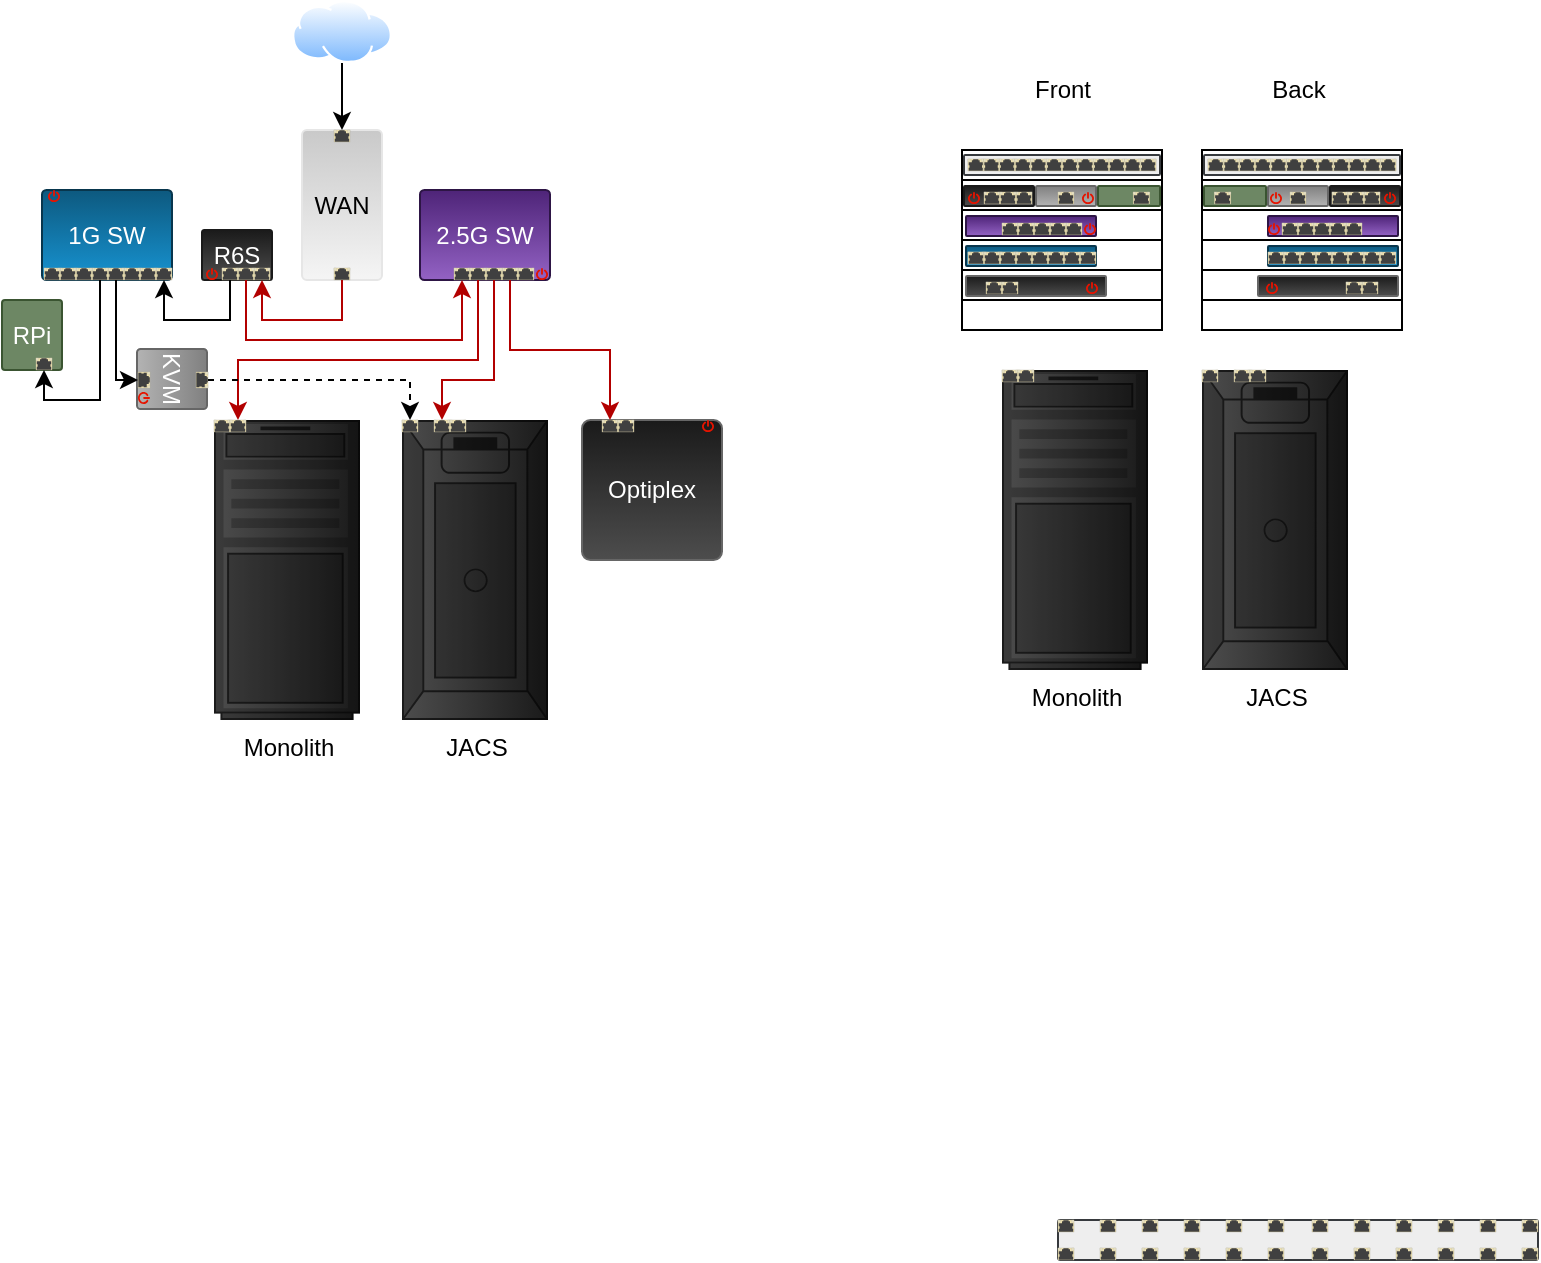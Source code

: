 <mxfile version="20.7.4" type="github">
  <diagram id="0CnZZreuBeIhkwFD8jHt" name="Page-1">
    <mxGraphModel dx="667" dy="364" grid="1" gridSize="10" guides="1" tooltips="1" connect="1" arrows="1" fold="1" page="1" pageScale="1" pageWidth="1100" pageHeight="850" math="0" shadow="0">
      <root>
        <mxCell id="0" />
        <mxCell id="1" parent="0" />
        <mxCell id="XUGBaXw22ZNxGBCzZ_FS-78" value="" style="group" parent="1" vertex="1" connectable="0">
          <mxGeometry x="220" y="295" width="35" height="25" as="geometry" />
        </mxCell>
        <mxCell id="XUGBaXw22ZNxGBCzZ_FS-18" value="&lt;font color=&quot;#FFFFFF&quot;&gt;R6S&lt;/font&gt;" style="rounded=1;whiteSpace=wrap;html=1;spacing=2;fillColor=#1A1A1A;gradientColor=#4D4D4D;strokeColor=#1A1A1A;gradientDirection=south;arcSize=5;imageWidth=24;flipH=0;" parent="XUGBaXw22ZNxGBCzZ_FS-78" vertex="1">
          <mxGeometry width="35" height="25" as="geometry" />
        </mxCell>
        <mxCell id="XUGBaXw22ZNxGBCzZ_FS-19" value="" style="html=1;verticalLabelPosition=bottom;verticalAlign=top;outlineConnect=0;shadow=0;dashed=0;shape=mxgraph.rack.hpe_aruba.switches.rj45_sfp;fillColor=#1A1A1A;gradientColor=#4D4D4D;gradientDirection=west;noLabel=0;movable=1;resizable=1;rotatable=1;deletable=1;editable=1;connectable=1;" parent="XUGBaXw22ZNxGBCzZ_FS-78" vertex="1">
          <mxGeometry x="26" y="19" width="8" height="6" as="geometry" />
        </mxCell>
        <mxCell id="XUGBaXw22ZNxGBCzZ_FS-20" value="" style="html=1;verticalLabelPosition=bottom;verticalAlign=top;outlineConnect=0;shadow=0;dashed=0;shape=mxgraph.rack.hpe_aruba.switches.rj45_sfp;fillColor=#1A1A1A;gradientColor=default;gradientDirection=west;" parent="XUGBaXw22ZNxGBCzZ_FS-78" vertex="1">
          <mxGeometry x="18" y="19" width="8" height="6" as="geometry" />
        </mxCell>
        <mxCell id="XUGBaXw22ZNxGBCzZ_FS-21" value="" style="html=1;verticalLabelPosition=bottom;verticalAlign=top;outlineConnect=0;shadow=0;dashed=0;shape=mxgraph.rack.hpe_aruba.switches.rj45_sfp;fillColor=#1A1A1A;gradientColor=#4D4D4D;gradientDirection=west;" parent="XUGBaXw22ZNxGBCzZ_FS-78" vertex="1">
          <mxGeometry x="10" y="19" width="8" height="6" as="geometry" />
        </mxCell>
        <mxCell id="XUGBaXw22ZNxGBCzZ_FS-71" value="" style="shape=mxgraph.signs.tech.power;html=1;pointerEvents=1;fillColor=#e51400;strokeColor=none;verticalLabelPosition=bottom;verticalAlign=top;align=center;sketch=0;fontColor=#ffffff;fillStyle=auto;rounded=1;shadow=0;glass=0;dashed=1;labelBackgroundColor=none;strokeWidth=1;" parent="XUGBaXw22ZNxGBCzZ_FS-78" vertex="1">
          <mxGeometry x="2.0" y="19" width="6" height="6" as="geometry" />
        </mxCell>
        <mxCell id="XUGBaXw22ZNxGBCzZ_FS-83" value="" style="group" parent="1" vertex="1" connectable="0">
          <mxGeometry x="329" y="275" width="65" height="45" as="geometry" />
        </mxCell>
        <mxCell id="XUGBaXw22ZNxGBCzZ_FS-42" value="&lt;font color=&quot;#FFFFFF&quot;&gt;2.5G SW&lt;br&gt;&lt;/font&gt;" style="rounded=1;whiteSpace=wrap;html=1;spacing=2;fillColor=#4E2478;gradientColor=#9362C4;strokeColor=#2D1545;gradientDirection=south;arcSize=5;imageWidth=24;flipH=0;aspect=fixed;" parent="XUGBaXw22ZNxGBCzZ_FS-83" vertex="1">
          <mxGeometry width="65" height="45" as="geometry" />
        </mxCell>
        <mxCell id="XUGBaXw22ZNxGBCzZ_FS-47" value="" style="html=1;verticalLabelPosition=bottom;verticalAlign=top;outlineConnect=0;shadow=0;dashed=0;shape=mxgraph.rack.hpe_aruba.switches.rj45_sfp;fillColor=#1A1A1A;gradientColor=#4D4D4D;gradientDirection=west;" parent="XUGBaXw22ZNxGBCzZ_FS-83" vertex="1">
          <mxGeometry x="17" y="39" width="8" height="6" as="geometry" />
        </mxCell>
        <mxCell id="XUGBaXw22ZNxGBCzZ_FS-48" value="" style="html=1;verticalLabelPosition=bottom;verticalAlign=top;outlineConnect=0;shadow=0;dashed=0;shape=mxgraph.rack.hpe_aruba.switches.rj45_sfp;fillColor=#1A1A1A;gradientColor=#4D4D4D;gradientDirection=west;" parent="XUGBaXw22ZNxGBCzZ_FS-83" vertex="1">
          <mxGeometry x="49" y="39" width="8" height="6" as="geometry" />
        </mxCell>
        <mxCell id="XUGBaXw22ZNxGBCzZ_FS-49" value="" style="html=1;verticalLabelPosition=bottom;verticalAlign=top;outlineConnect=0;shadow=0;dashed=0;shape=mxgraph.rack.hpe_aruba.switches.rj45_sfp;fillColor=#1A1A1A;gradientColor=#4D4D4D;gradientDirection=west;" parent="XUGBaXw22ZNxGBCzZ_FS-83" vertex="1">
          <mxGeometry x="41" y="39" width="8" height="6" as="geometry" />
        </mxCell>
        <mxCell id="XUGBaXw22ZNxGBCzZ_FS-50" value="" style="html=1;verticalLabelPosition=bottom;verticalAlign=top;outlineConnect=0;shadow=0;dashed=0;shape=mxgraph.rack.hpe_aruba.switches.rj45_sfp;fillColor=#1A1A1A;gradientColor=#4D4D4D;gradientDirection=west;" parent="XUGBaXw22ZNxGBCzZ_FS-83" vertex="1">
          <mxGeometry x="33" y="39" width="8" height="6" as="geometry" />
        </mxCell>
        <mxCell id="XUGBaXw22ZNxGBCzZ_FS-51" value="" style="html=1;verticalLabelPosition=bottom;verticalAlign=top;outlineConnect=0;shadow=0;dashed=0;shape=mxgraph.rack.hpe_aruba.switches.rj45_sfp;fillColor=#1A1A1A;gradientColor=#4D4D4D;gradientDirection=west;" parent="XUGBaXw22ZNxGBCzZ_FS-83" vertex="1">
          <mxGeometry x="25" y="39" width="8" height="6" as="geometry" />
        </mxCell>
        <mxCell id="XUGBaXw22ZNxGBCzZ_FS-70" value="" style="shape=mxgraph.signs.tech.power;html=1;pointerEvents=1;fillColor=#e51400;strokeColor=none;verticalLabelPosition=bottom;verticalAlign=top;align=center;sketch=0;fontColor=#ffffff;fillStyle=auto;rounded=1;shadow=0;glass=0;dashed=1;labelBackgroundColor=none;strokeWidth=1;" parent="XUGBaXw22ZNxGBCzZ_FS-83" vertex="1">
          <mxGeometry x="58.0" y="39" width="6" height="6" as="geometry" />
        </mxCell>
        <mxCell id="XUGBaXw22ZNxGBCzZ_FS-84" value="" style="group;rotation=90;" parent="1" vertex="1" connectable="0">
          <mxGeometry x="190" y="352" width="30" height="35" as="geometry" />
        </mxCell>
        <mxCell id="XUGBaXw22ZNxGBCzZ_FS-72" value="KVM" style="rounded=1;whiteSpace=wrap;html=1;spacing=2;fillColor=#808080;gradientColor=#B3B3B3;strokeColor=#666666;gradientDirection=east;arcSize=6;imageWidth=24;flipH=0;shadow=0;glass=0;labelBackgroundColor=none;sketch=0;fillStyle=auto;strokeWidth=1;fontColor=#FFFFFF;direction=south;rotation=90;" parent="XUGBaXw22ZNxGBCzZ_FS-84" vertex="1">
          <mxGeometry width="30" height="35" as="geometry" />
        </mxCell>
        <mxCell id="XUGBaXw22ZNxGBCzZ_FS-73" value="" style="html=1;verticalLabelPosition=bottom;verticalAlign=top;outlineConnect=0;shadow=0;dashed=0;shape=mxgraph.rack.hpe_aruba.switches.rj45_sfp;fillColor=#1A1A1A;gradientColor=#4D4D4D;gradientDirection=west;rounded=1;glass=0;labelBackgroundColor=none;sketch=0;fillStyle=auto;strokeColor=default;strokeWidth=1;fontColor=#FFFFFF;rotation=90;" parent="XUGBaXw22ZNxGBCzZ_FS-84" vertex="1">
          <mxGeometry x="-3" y="15" width="8" height="6" as="geometry" />
        </mxCell>
        <mxCell id="XUGBaXw22ZNxGBCzZ_FS-74" value="" style="html=1;verticalLabelPosition=bottom;verticalAlign=top;outlineConnect=0;shadow=0;dashed=0;shape=mxgraph.rack.hpe_aruba.switches.rj45_sfp;fillColor=#1A1A1A;gradientColor=#4D4D4D;gradientDirection=west;rounded=1;glass=0;labelBackgroundColor=none;sketch=0;fillStyle=auto;strokeColor=default;strokeWidth=1;fontColor=#FFFFFF;rotation=90;" parent="XUGBaXw22ZNxGBCzZ_FS-84" vertex="1">
          <mxGeometry x="26" y="15" width="8" height="6" as="geometry" />
        </mxCell>
        <mxCell id="XUGBaXw22ZNxGBCzZ_FS-75" value="" style="shape=mxgraph.signs.tech.power;html=1;pointerEvents=1;fillColor=#e51400;strokeColor=none;verticalLabelPosition=bottom;verticalAlign=top;align=center;sketch=0;fontColor=#ffffff;fillStyle=auto;rounded=1;shadow=0;glass=0;labelBackgroundColor=none;strokeWidth=1;rotation=90;" parent="XUGBaXw22ZNxGBCzZ_FS-84" vertex="1">
          <mxGeometry x="-2" y="24" width="6" height="6" as="geometry" />
        </mxCell>
        <mxCell id="XUGBaXw22ZNxGBCzZ_FS-85" value="" style="group" parent="1" vertex="1" connectable="0">
          <mxGeometry x="140" y="275" width="65" height="45" as="geometry" />
        </mxCell>
        <mxCell id="XUGBaXw22ZNxGBCzZ_FS-44" value="&lt;font color=&quot;#FFFFFF&quot;&gt;1G SW&lt;/font&gt;" style="rounded=1;whiteSpace=wrap;html=1;spacing=2;fillColor=#0d597f;gradientColor=#1793d1;strokeColor=#08364D;gradientDirection=south;arcSize=5;imageWidth=24;flipH=0;glass=0;shadow=0;aspect=fixed;" parent="XUGBaXw22ZNxGBCzZ_FS-85" vertex="1">
          <mxGeometry width="65" height="45" as="geometry" />
        </mxCell>
        <mxCell id="XUGBaXw22ZNxGBCzZ_FS-52" value="" style="html=1;verticalLabelPosition=bottom;verticalAlign=top;outlineConnect=0;shadow=0;dashed=0;shape=mxgraph.rack.hpe_aruba.switches.rj45_sfp;fillColor=#1A1A1A;gradientColor=#4D4D4D;gradientDirection=west;" parent="XUGBaXw22ZNxGBCzZ_FS-85" vertex="1">
          <mxGeometry x="57" y="39" width="8" height="6" as="geometry" />
        </mxCell>
        <mxCell id="XUGBaXw22ZNxGBCzZ_FS-53" value="" style="html=1;verticalLabelPosition=bottom;verticalAlign=top;outlineConnect=0;shadow=0;dashed=0;shape=mxgraph.rack.hpe_aruba.switches.rj45_sfp;fillColor=#1A1A1A;gradientColor=#4D4D4D;gradientDirection=west;" parent="XUGBaXw22ZNxGBCzZ_FS-85" vertex="1">
          <mxGeometry x="49" y="39" width="8" height="6" as="geometry" />
        </mxCell>
        <mxCell id="XUGBaXw22ZNxGBCzZ_FS-54" value="" style="html=1;verticalLabelPosition=bottom;verticalAlign=top;outlineConnect=0;shadow=0;dashed=0;shape=mxgraph.rack.hpe_aruba.switches.rj45_sfp;fillColor=#1A1A1A;gradientColor=#4D4D4D;gradientDirection=west;" parent="XUGBaXw22ZNxGBCzZ_FS-85" vertex="1">
          <mxGeometry x="41" y="39" width="8" height="6" as="geometry" />
        </mxCell>
        <mxCell id="XUGBaXw22ZNxGBCzZ_FS-55" value="" style="html=1;verticalLabelPosition=bottom;verticalAlign=top;outlineConnect=0;shadow=0;dashed=0;shape=mxgraph.rack.hpe_aruba.switches.rj45_sfp;fillColor=#1A1A1A;gradientColor=#4D4D4D;gradientDirection=west;" parent="XUGBaXw22ZNxGBCzZ_FS-85" vertex="1">
          <mxGeometry x="33" y="39" width="8" height="6" as="geometry" />
        </mxCell>
        <mxCell id="XUGBaXw22ZNxGBCzZ_FS-56" value="" style="html=1;verticalLabelPosition=bottom;verticalAlign=top;outlineConnect=0;shadow=0;dashed=0;shape=mxgraph.rack.hpe_aruba.switches.rj45_sfp;fillColor=#1A1A1A;gradientColor=#4D4D4D;gradientDirection=west;" parent="XUGBaXw22ZNxGBCzZ_FS-85" vertex="1">
          <mxGeometry x="25" y="39" width="8" height="6" as="geometry" />
        </mxCell>
        <mxCell id="XUGBaXw22ZNxGBCzZ_FS-57" value="" style="html=1;verticalLabelPosition=bottom;verticalAlign=top;outlineConnect=0;shadow=0;dashed=0;shape=mxgraph.rack.hpe_aruba.switches.rj45_sfp;fillColor=#1A1A1A;gradientColor=#4D4D4D;gradientDirection=west;" parent="XUGBaXw22ZNxGBCzZ_FS-85" vertex="1">
          <mxGeometry x="17" y="39" width="8" height="6" as="geometry" />
        </mxCell>
        <mxCell id="XUGBaXw22ZNxGBCzZ_FS-58" value="" style="html=1;verticalLabelPosition=bottom;verticalAlign=top;outlineConnect=0;shadow=0;dashed=0;shape=mxgraph.rack.hpe_aruba.switches.rj45_sfp;fillColor=#1A1A1A;gradientColor=#4D4D4D;gradientDirection=west;" parent="XUGBaXw22ZNxGBCzZ_FS-85" vertex="1">
          <mxGeometry x="9" y="39" width="8" height="6" as="geometry" />
        </mxCell>
        <mxCell id="XUGBaXw22ZNxGBCzZ_FS-59" value="" style="html=1;verticalLabelPosition=bottom;verticalAlign=top;outlineConnect=0;shadow=0;dashed=0;shape=mxgraph.rack.hpe_aruba.switches.rj45_sfp;fillColor=#1A1A1A;gradientColor=#4D4D4D;gradientDirection=west;" parent="XUGBaXw22ZNxGBCzZ_FS-85" vertex="1">
          <mxGeometry x="1" y="39" width="8" height="6" as="geometry" />
        </mxCell>
        <mxCell id="XUGBaXw22ZNxGBCzZ_FS-69" value="" style="shape=mxgraph.signs.tech.power;html=1;pointerEvents=1;fillColor=#e51400;strokeColor=none;verticalLabelPosition=bottom;verticalAlign=top;align=center;sketch=0;fontColor=#ffffff;fillStyle=auto;rounded=1;shadow=0;glass=0;dashed=1;labelBackgroundColor=none;strokeWidth=1;" parent="XUGBaXw22ZNxGBCzZ_FS-85" vertex="1">
          <mxGeometry x="3.0" width="6" height="6" as="geometry" />
        </mxCell>
        <mxCell id="XUGBaXw22ZNxGBCzZ_FS-86" value="" style="group" parent="1" vertex="1" connectable="0">
          <mxGeometry x="120" y="330" width="30" height="35" as="geometry" />
        </mxCell>
        <mxCell id="XUGBaXw22ZNxGBCzZ_FS-76" value="RPi" style="rounded=1;whiteSpace=wrap;html=1;spacing=2;fillColor=#6d8764;strokeColor=#3A5431;gradientDirection=west;arcSize=5;imageWidth=24;flipH=0;fontColor=#ffffff;direction=south;" parent="XUGBaXw22ZNxGBCzZ_FS-86" vertex="1">
          <mxGeometry width="30" height="35" as="geometry" />
        </mxCell>
        <mxCell id="XUGBaXw22ZNxGBCzZ_FS-77" value="" style="html=1;verticalLabelPosition=bottom;verticalAlign=top;outlineConnect=0;shadow=0;dashed=0;shape=mxgraph.rack.hpe_aruba.switches.rj45_sfp;fillColor=#1A1A1A;gradientColor=#4D4D4D;gradientDirection=west;rounded=1;glass=0;labelBackgroundColor=none;sketch=0;fillStyle=auto;strokeColor=default;strokeWidth=1;fontColor=#FFFFFF;" parent="XUGBaXw22ZNxGBCzZ_FS-86" vertex="1">
          <mxGeometry x="17" y="29" width="8" height="6" as="geometry" />
        </mxCell>
        <mxCell id="XUGBaXw22ZNxGBCzZ_FS-87" value="" style="group" parent="1" vertex="1" connectable="0">
          <mxGeometry x="410" y="390" width="70" height="70" as="geometry" />
        </mxCell>
        <mxCell id="XUGBaXw22ZNxGBCzZ_FS-63" value="Optiplex" style="rounded=1;whiteSpace=wrap;html=1;spacing=2;fillColor=#1A1A1A;gradientColor=#4D4D4D;strokeColor=#666666;gradientDirection=south;arcSize=6;imageWidth=24;flipH=0;fontColor=#FFFFFF;aspect=fixed;glass=0;shadow=0;" parent="XUGBaXw22ZNxGBCzZ_FS-87" vertex="1">
          <mxGeometry width="70" height="70" as="geometry" />
        </mxCell>
        <mxCell id="XUGBaXw22ZNxGBCzZ_FS-64" value="" style="html=1;verticalLabelPosition=bottom;verticalAlign=top;outlineConnect=0;shadow=0;dashed=0;shape=mxgraph.rack.hpe_aruba.switches.rj45_sfp;fillColor=#1A1A1A;gradientColor=#4D4D4D;gradientDirection=west;" parent="XUGBaXw22ZNxGBCzZ_FS-87" vertex="1">
          <mxGeometry x="10" width="8" height="6" as="geometry" />
        </mxCell>
        <mxCell id="XUGBaXw22ZNxGBCzZ_FS-65" value="" style="html=1;verticalLabelPosition=bottom;verticalAlign=top;outlineConnect=0;shadow=0;dashed=0;shape=mxgraph.rack.hpe_aruba.switches.rj45_sfp;fillColor=#1A1A1A;gradientColor=#4D4D4D;gradientDirection=west;" parent="XUGBaXw22ZNxGBCzZ_FS-87" vertex="1">
          <mxGeometry x="18" width="8" height="6" as="geometry" />
        </mxCell>
        <mxCell id="XUGBaXw22ZNxGBCzZ_FS-67" value="" style="shape=mxgraph.signs.tech.power;html=1;pointerEvents=1;fillColor=#e51400;strokeColor=none;verticalLabelPosition=bottom;verticalAlign=top;align=center;sketch=0;fontColor=#ffffff;fillStyle=auto;" parent="XUGBaXw22ZNxGBCzZ_FS-87" vertex="1">
          <mxGeometry x="60" width="6" height="6" as="geometry" />
        </mxCell>
        <mxCell id="cZjmozA2oQzg9VcN77ly-15" value="" style="group" parent="1" vertex="1" connectable="0">
          <mxGeometry x="270" y="245" width="40" height="75" as="geometry" />
        </mxCell>
        <mxCell id="cZjmozA2oQzg9VcN77ly-4" value="WAN" style="rounded=1;whiteSpace=wrap;html=1;spacing=2;fillColor=#f5f5f5;gradientColor=#C9C9C9;strokeColor=#E6E6E6;gradientDirection=west;arcSize=6;imageWidth=24;flipH=0;shadow=0;glass=0;labelBackgroundColor=none;sketch=0;fillStyle=auto;strokeWidth=1;direction=south;" parent="cZjmozA2oQzg9VcN77ly-15" vertex="1">
          <mxGeometry width="40" height="75" as="geometry" />
        </mxCell>
        <mxCell id="cZjmozA2oQzg9VcN77ly-6" value="" style="html=1;verticalLabelPosition=bottom;verticalAlign=top;outlineConnect=0;shadow=0;dashed=0;shape=mxgraph.rack.hpe_aruba.switches.rj45_sfp;fillColor=#1A1A1A;gradientColor=#4D4D4D;gradientDirection=west;rounded=1;glass=0;labelBackgroundColor=none;sketch=0;fillStyle=auto;strokeColor=default;strokeWidth=1;fontColor=#FFFFFF;" parent="cZjmozA2oQzg9VcN77ly-15" vertex="1">
          <mxGeometry x="16" width="8" height="6" as="geometry" />
        </mxCell>
        <mxCell id="cZjmozA2oQzg9VcN77ly-8" value="" style="html=1;verticalLabelPosition=bottom;verticalAlign=top;outlineConnect=0;shadow=0;dashed=0;shape=mxgraph.rack.hpe_aruba.switches.rj45_sfp;fillColor=#1A1A1A;gradientColor=#4D4D4D;gradientDirection=west;rounded=1;glass=0;labelBackgroundColor=none;sketch=0;fillStyle=auto;strokeColor=default;strokeWidth=1;fontColor=#FFFFFF;" parent="cZjmozA2oQzg9VcN77ly-15" vertex="1">
          <mxGeometry x="16" y="69" width="8" height="6" as="geometry" />
        </mxCell>
        <mxCell id="cZjmozA2oQzg9VcN77ly-20" style="edgeStyle=elbowEdgeStyle;rounded=0;orthogonalLoop=1;jettySize=auto;html=1;fillColor=#e51400;strokeColor=#B20000;" parent="1" source="XUGBaXw22ZNxGBCzZ_FS-20" target="XUGBaXw22ZNxGBCzZ_FS-47" edge="1">
          <mxGeometry relative="1" as="geometry">
            <Array as="points">
              <mxPoint x="290" y="350" />
            </Array>
          </mxGeometry>
        </mxCell>
        <mxCell id="cZjmozA2oQzg9VcN77ly-17" style="rounded=0;orthogonalLoop=1;jettySize=auto;html=1;edgeStyle=elbowEdgeStyle;fillColor=#e51400;strokeColor=#B20000;" parent="1" source="cZjmozA2oQzg9VcN77ly-8" target="XUGBaXw22ZNxGBCzZ_FS-19" edge="1">
          <mxGeometry relative="1" as="geometry">
            <Array as="points">
              <mxPoint x="270" y="340" />
            </Array>
          </mxGeometry>
        </mxCell>
        <mxCell id="cZjmozA2oQzg9VcN77ly-21" style="edgeStyle=elbowEdgeStyle;rounded=0;orthogonalLoop=1;jettySize=auto;html=1;" parent="1" source="XUGBaXw22ZNxGBCzZ_FS-21" target="XUGBaXw22ZNxGBCzZ_FS-52" edge="1">
          <mxGeometry relative="1" as="geometry">
            <Array as="points">
              <mxPoint x="210" y="340" />
            </Array>
          </mxGeometry>
        </mxCell>
        <mxCell id="cZjmozA2oQzg9VcN77ly-23" style="edgeStyle=elbowEdgeStyle;rounded=0;orthogonalLoop=1;jettySize=auto;html=1;" parent="1" source="cZjmozA2oQzg9VcN77ly-22" target="cZjmozA2oQzg9VcN77ly-6" edge="1">
          <mxGeometry relative="1" as="geometry" />
        </mxCell>
        <mxCell id="cZjmozA2oQzg9VcN77ly-22" value="" style="aspect=fixed;perimeter=ellipsePerimeter;html=1;align=center;shadow=0;dashed=0;spacingTop=3;image;image=img/lib/active_directory/internet_cloud.svg;glass=0;sketch=0;strokeColor=#E6E6E6;fillColor=none;gradientColor=#C9C9C9;gradientDirection=west;" parent="1" vertex="1">
          <mxGeometry x="265" y="180" width="50" height="31.5" as="geometry" />
        </mxCell>
        <mxCell id="cZjmozA2oQzg9VcN77ly-35" style="edgeStyle=elbowEdgeStyle;rounded=0;orthogonalLoop=1;jettySize=auto;html=1;elbow=vertical;fillColor=#e51400;strokeColor=#B20000;" parent="1" source="XUGBaXw22ZNxGBCzZ_FS-51" target="cZjmozA2oQzg9VcN77ly-29" edge="1">
          <mxGeometry relative="1" as="geometry">
            <Array as="points">
              <mxPoint x="280" y="360" />
            </Array>
          </mxGeometry>
        </mxCell>
        <mxCell id="cZjmozA2oQzg9VcN77ly-36" style="edgeStyle=elbowEdgeStyle;rounded=0;orthogonalLoop=1;jettySize=auto;elbow=vertical;html=1;fillColor=#e51400;strokeColor=#B20000;" parent="1" source="XUGBaXw22ZNxGBCzZ_FS-50" target="cZjmozA2oQzg9VcN77ly-32" edge="1">
          <mxGeometry relative="1" as="geometry">
            <Array as="points">
              <mxPoint x="360" y="370" />
            </Array>
          </mxGeometry>
        </mxCell>
        <mxCell id="cZjmozA2oQzg9VcN77ly-37" style="edgeStyle=elbowEdgeStyle;rounded=0;orthogonalLoop=1;jettySize=auto;elbow=vertical;html=1;fillColor=#e51400;strokeColor=#B20000;" parent="1" source="XUGBaXw22ZNxGBCzZ_FS-49" target="XUGBaXw22ZNxGBCzZ_FS-64" edge="1">
          <mxGeometry relative="1" as="geometry" />
        </mxCell>
        <mxCell id="cZjmozA2oQzg9VcN77ly-42" style="edgeStyle=elbowEdgeStyle;rounded=0;orthogonalLoop=1;jettySize=auto;elbow=vertical;html=1;" parent="1" source="XUGBaXw22ZNxGBCzZ_FS-56" target="XUGBaXw22ZNxGBCzZ_FS-77" edge="1">
          <mxGeometry relative="1" as="geometry">
            <Array as="points">
              <mxPoint x="150" y="380" />
            </Array>
          </mxGeometry>
        </mxCell>
        <mxCell id="cZjmozA2oQzg9VcN77ly-43" value="" style="group" parent="1" vertex="1" connectable="0">
          <mxGeometry x="320" y="390" width="73" height="150" as="geometry" />
        </mxCell>
        <mxCell id="XUGBaXw22ZNxGBCzZ_FS-25" value="JACS" style="strokeColor=#666666;html=1;verticalLabelPosition=bottom;labelBackgroundColor=none;verticalAlign=top;outlineConnect=0;shadow=0;dashed=0;shape=mxgraph.rack.general.server_3;fontColor=#000000;fillColor=#1A1A1A;gradientColor=#4D4D4D;gradientDirection=west;" parent="cZjmozA2oQzg9VcN77ly-43" vertex="1">
          <mxGeometry width="73" height="150" as="geometry" />
        </mxCell>
        <mxCell id="cZjmozA2oQzg9VcN77ly-30" value="" style="html=1;verticalLabelPosition=bottom;verticalAlign=top;outlineConnect=0;shadow=0;dashed=0;shape=mxgraph.rack.hpe_aruba.switches.rj45_sfp;fillColor=#1A1A1A;gradientColor=#4D4D4D;gradientDirection=west;rounded=1;glass=0;labelBackgroundColor=none;sketch=0;fillStyle=auto;strokeColor=default;strokeWidth=1;fontColor=#FFFFFF;" parent="cZjmozA2oQzg9VcN77ly-43" vertex="1">
          <mxGeometry width="8" height="6" as="geometry" />
        </mxCell>
        <mxCell id="cZjmozA2oQzg9VcN77ly-32" value="" style="html=1;verticalLabelPosition=bottom;verticalAlign=top;outlineConnect=0;shadow=0;dashed=0;shape=mxgraph.rack.hpe_aruba.switches.rj45_sfp;fillColor=#1A1A1A;gradientColor=#4D4D4D;gradientDirection=west;rounded=1;glass=0;labelBackgroundColor=none;sketch=0;fillStyle=auto;strokeColor=default;strokeWidth=1;fontColor=#FFFFFF;" parent="cZjmozA2oQzg9VcN77ly-43" vertex="1">
          <mxGeometry x="16" width="8" height="6" as="geometry" />
        </mxCell>
        <mxCell id="cZjmozA2oQzg9VcN77ly-33" value="" style="html=1;verticalLabelPosition=bottom;verticalAlign=top;outlineConnect=0;shadow=0;dashed=0;shape=mxgraph.rack.hpe_aruba.switches.rj45_sfp;fillColor=#1A1A1A;gradientColor=#4D4D4D;gradientDirection=west;rounded=1;glass=0;labelBackgroundColor=none;sketch=0;fillStyle=auto;strokeColor=default;strokeWidth=1;fontColor=#FFFFFF;" parent="cZjmozA2oQzg9VcN77ly-43" vertex="1">
          <mxGeometry x="24" width="8" height="6" as="geometry" />
        </mxCell>
        <mxCell id="cZjmozA2oQzg9VcN77ly-46" value="" style="group" parent="1" vertex="1" connectable="0">
          <mxGeometry x="226" y="390" width="73" height="150" as="geometry" />
        </mxCell>
        <mxCell id="XUGBaXw22ZNxGBCzZ_FS-24" value="Monolith" style="strokeColor=#666666;html=1;verticalLabelPosition=bottom;labelBackgroundColor=none;verticalAlign=top;outlineConnect=0;shadow=0;dashed=0;shape=mxgraph.rack.general.server_1;fontColor=#000000;fillColor=#1A1A1A;gradientColor=#4D4D4D;gradientDirection=west;" parent="cZjmozA2oQzg9VcN77ly-46" vertex="1">
          <mxGeometry width="73" height="150" as="geometry" />
        </mxCell>
        <mxCell id="cZjmozA2oQzg9VcN77ly-28" value="" style="html=1;verticalLabelPosition=bottom;verticalAlign=top;outlineConnect=0;shadow=0;dashed=0;shape=mxgraph.rack.hpe_aruba.switches.rj45_sfp;fillColor=#1A1A1A;gradientColor=#4D4D4D;gradientDirection=west;rounded=1;glass=0;labelBackgroundColor=none;sketch=0;fillStyle=auto;strokeColor=default;strokeWidth=1;fontColor=#FFFFFF;" parent="cZjmozA2oQzg9VcN77ly-46" vertex="1">
          <mxGeometry width="8" height="6" as="geometry" />
        </mxCell>
        <mxCell id="cZjmozA2oQzg9VcN77ly-29" value="" style="html=1;verticalLabelPosition=bottom;verticalAlign=top;outlineConnect=0;shadow=0;dashed=0;shape=mxgraph.rack.hpe_aruba.switches.rj45_sfp;fillColor=#1A1A1A;gradientColor=#4D4D4D;gradientDirection=west;rounded=1;glass=0;labelBackgroundColor=none;sketch=0;fillStyle=auto;strokeColor=default;strokeWidth=1;fontColor=#FFFFFF;" parent="cZjmozA2oQzg9VcN77ly-46" vertex="1">
          <mxGeometry x="8" width="8" height="6" as="geometry" />
        </mxCell>
        <mxCell id="cZjmozA2oQzg9VcN77ly-47" style="edgeStyle=elbowEdgeStyle;rounded=0;orthogonalLoop=1;jettySize=auto;html=1;" parent="1" source="XUGBaXw22ZNxGBCzZ_FS-55" target="XUGBaXw22ZNxGBCzZ_FS-73" edge="1">
          <mxGeometry relative="1" as="geometry">
            <Array as="points">
              <mxPoint x="177" y="340" />
            </Array>
          </mxGeometry>
        </mxCell>
        <mxCell id="cZjmozA2oQzg9VcN77ly-48" style="edgeStyle=elbowEdgeStyle;rounded=0;orthogonalLoop=1;jettySize=auto;html=1;elbow=vertical;dashed=1;" parent="1" source="XUGBaXw22ZNxGBCzZ_FS-74" target="cZjmozA2oQzg9VcN77ly-30" edge="1">
          <mxGeometry relative="1" as="geometry">
            <Array as="points">
              <mxPoint x="280" y="370" />
            </Array>
          </mxGeometry>
        </mxCell>
        <mxCell id="cZjmozA2oQzg9VcN77ly-122" value="" style="rounded=1;whiteSpace=wrap;html=1;spacing=2;fillColor=#eeeeee;strokeColor=#36393d;gradientDirection=east;arcSize=6;imageWidth=24;flipH=0;shadow=0;glass=0;labelBackgroundColor=none;sketch=0;fillStyle=auto;strokeWidth=1;direction=south;" parent="1" vertex="1">
          <mxGeometry x="648" y="790" width="240" height="20" as="geometry" />
        </mxCell>
        <mxCell id="cZjmozA2oQzg9VcN77ly-123" value="" style="html=1;verticalLabelPosition=bottom;verticalAlign=top;outlineConnect=0;shadow=0;dashed=0;shape=mxgraph.rack.hpe_aruba.switches.rj45_sfp;fillColor=#1A1A1A;gradientColor=#4D4D4D;gradientDirection=west;rounded=1;glass=0;labelBackgroundColor=none;sketch=0;fillStyle=auto;strokeColor=default;strokeWidth=1;fontColor=#FFFFFF;" parent="1" vertex="1">
          <mxGeometry x="648" y="790" width="8" height="6" as="geometry" />
        </mxCell>
        <mxCell id="cZjmozA2oQzg9VcN77ly-124" value="" style="html=1;verticalLabelPosition=bottom;verticalAlign=top;outlineConnect=0;shadow=0;dashed=0;shape=mxgraph.rack.hpe_aruba.switches.rj45_sfp;fillColor=#1A1A1A;gradientColor=#4D4D4D;gradientDirection=west;rounded=1;glass=0;labelBackgroundColor=none;sketch=0;fillStyle=auto;strokeColor=default;strokeWidth=1;fontColor=#FFFFFF;" parent="1" vertex="1">
          <mxGeometry x="669" y="790" width="8" height="6" as="geometry" />
        </mxCell>
        <mxCell id="cZjmozA2oQzg9VcN77ly-125" value="" style="html=1;verticalLabelPosition=bottom;verticalAlign=top;outlineConnect=0;shadow=0;dashed=0;shape=mxgraph.rack.hpe_aruba.switches.rj45_sfp;fillColor=#1A1A1A;gradientColor=#4D4D4D;gradientDirection=west;rounded=1;glass=0;labelBackgroundColor=none;sketch=0;fillStyle=auto;strokeColor=default;strokeWidth=1;fontColor=#FFFFFF;" parent="1" vertex="1">
          <mxGeometry x="690" y="790" width="8" height="6" as="geometry" />
        </mxCell>
        <mxCell id="cZjmozA2oQzg9VcN77ly-126" value="" style="html=1;verticalLabelPosition=bottom;verticalAlign=top;outlineConnect=0;shadow=0;dashed=0;shape=mxgraph.rack.hpe_aruba.switches.rj45_sfp;fillColor=#1A1A1A;gradientColor=#4D4D4D;gradientDirection=west;rounded=1;glass=0;labelBackgroundColor=none;sketch=0;fillStyle=auto;strokeColor=default;strokeWidth=1;fontColor=#FFFFFF;" parent="1" vertex="1">
          <mxGeometry x="711" y="790" width="8" height="6" as="geometry" />
        </mxCell>
        <mxCell id="cZjmozA2oQzg9VcN77ly-127" value="" style="html=1;verticalLabelPosition=bottom;verticalAlign=top;outlineConnect=0;shadow=0;dashed=0;shape=mxgraph.rack.hpe_aruba.switches.rj45_sfp;fillColor=#1A1A1A;gradientColor=#4D4D4D;gradientDirection=west;rounded=1;glass=0;labelBackgroundColor=none;sketch=0;fillStyle=auto;strokeColor=default;strokeWidth=1;fontColor=#FFFFFF;" parent="1" vertex="1">
          <mxGeometry x="732" y="790" width="8" height="6" as="geometry" />
        </mxCell>
        <mxCell id="cZjmozA2oQzg9VcN77ly-128" value="" style="html=1;verticalLabelPosition=bottom;verticalAlign=top;outlineConnect=0;shadow=0;dashed=0;shape=mxgraph.rack.hpe_aruba.switches.rj45_sfp;fillColor=#1A1A1A;gradientColor=#4D4D4D;gradientDirection=west;rounded=1;glass=0;labelBackgroundColor=none;sketch=0;fillStyle=auto;strokeColor=default;strokeWidth=1;fontColor=#FFFFFF;" parent="1" vertex="1">
          <mxGeometry x="753" y="790" width="8" height="6" as="geometry" />
        </mxCell>
        <mxCell id="cZjmozA2oQzg9VcN77ly-129" value="" style="html=1;verticalLabelPosition=bottom;verticalAlign=top;outlineConnect=0;shadow=0;dashed=0;shape=mxgraph.rack.hpe_aruba.switches.rj45_sfp;fillColor=#1A1A1A;gradientColor=#4D4D4D;gradientDirection=west;rounded=1;glass=0;labelBackgroundColor=none;sketch=0;fillStyle=auto;strokeColor=default;strokeWidth=1;fontColor=#FFFFFF;" parent="1" vertex="1">
          <mxGeometry x="775" y="790" width="8" height="6" as="geometry" />
        </mxCell>
        <mxCell id="cZjmozA2oQzg9VcN77ly-130" value="" style="html=1;verticalLabelPosition=bottom;verticalAlign=top;outlineConnect=0;shadow=0;dashed=0;shape=mxgraph.rack.hpe_aruba.switches.rj45_sfp;fillColor=#1A1A1A;gradientColor=#4D4D4D;gradientDirection=west;rounded=1;glass=0;labelBackgroundColor=none;sketch=0;fillStyle=auto;strokeColor=default;strokeWidth=1;fontColor=#FFFFFF;" parent="1" vertex="1">
          <mxGeometry x="796" y="790" width="8" height="6" as="geometry" />
        </mxCell>
        <mxCell id="cZjmozA2oQzg9VcN77ly-131" value="" style="html=1;verticalLabelPosition=bottom;verticalAlign=top;outlineConnect=0;shadow=0;dashed=0;shape=mxgraph.rack.hpe_aruba.switches.rj45_sfp;fillColor=#1A1A1A;gradientColor=#4D4D4D;gradientDirection=west;rounded=1;glass=0;labelBackgroundColor=none;sketch=0;fillStyle=auto;strokeColor=default;strokeWidth=1;fontColor=#FFFFFF;" parent="1" vertex="1">
          <mxGeometry x="817" y="790" width="8" height="6" as="geometry" />
        </mxCell>
        <mxCell id="cZjmozA2oQzg9VcN77ly-132" value="" style="html=1;verticalLabelPosition=bottom;verticalAlign=top;outlineConnect=0;shadow=0;dashed=0;shape=mxgraph.rack.hpe_aruba.switches.rj45_sfp;fillColor=#1A1A1A;gradientColor=#4D4D4D;gradientDirection=west;rounded=1;glass=0;labelBackgroundColor=none;sketch=0;fillStyle=auto;strokeColor=default;strokeWidth=1;fontColor=#FFFFFF;" parent="1" vertex="1">
          <mxGeometry x="838" y="790" width="8" height="6" as="geometry" />
        </mxCell>
        <mxCell id="cZjmozA2oQzg9VcN77ly-133" value="" style="html=1;verticalLabelPosition=bottom;verticalAlign=top;outlineConnect=0;shadow=0;dashed=0;shape=mxgraph.rack.hpe_aruba.switches.rj45_sfp;fillColor=#1A1A1A;gradientColor=#4D4D4D;gradientDirection=west;rounded=1;glass=0;labelBackgroundColor=none;sketch=0;fillStyle=auto;strokeColor=default;strokeWidth=1;fontColor=#FFFFFF;" parent="1" vertex="1">
          <mxGeometry x="859" y="790" width="8" height="6" as="geometry" />
        </mxCell>
        <mxCell id="cZjmozA2oQzg9VcN77ly-134" value="" style="html=1;verticalLabelPosition=bottom;verticalAlign=top;outlineConnect=0;shadow=0;dashed=0;shape=mxgraph.rack.hpe_aruba.switches.rj45_sfp;fillColor=#1A1A1A;gradientColor=#4D4D4D;gradientDirection=west;rounded=1;glass=0;labelBackgroundColor=none;sketch=0;fillStyle=auto;strokeColor=default;strokeWidth=1;fontColor=#FFFFFF;" parent="1" vertex="1">
          <mxGeometry x="880" y="790" width="8" height="6" as="geometry" />
        </mxCell>
        <mxCell id="cZjmozA2oQzg9VcN77ly-135" value="" style="html=1;verticalLabelPosition=bottom;verticalAlign=top;outlineConnect=0;shadow=0;dashed=0;shape=mxgraph.rack.hpe_aruba.switches.rj45_sfp;fillColor=#1A1A1A;gradientColor=#4D4D4D;gradientDirection=west;rounded=1;glass=0;labelBackgroundColor=none;sketch=0;fillStyle=auto;strokeColor=default;strokeWidth=1;fontColor=#FFFFFF;" parent="1" vertex="1">
          <mxGeometry x="648" y="804" width="8" height="6" as="geometry" />
        </mxCell>
        <mxCell id="cZjmozA2oQzg9VcN77ly-136" value="" style="html=1;verticalLabelPosition=bottom;verticalAlign=top;outlineConnect=0;shadow=0;dashed=0;shape=mxgraph.rack.hpe_aruba.switches.rj45_sfp;fillColor=#1A1A1A;gradientColor=#4D4D4D;gradientDirection=west;rounded=1;glass=0;labelBackgroundColor=none;sketch=0;fillStyle=auto;strokeColor=default;strokeWidth=1;fontColor=#FFFFFF;" parent="1" vertex="1">
          <mxGeometry x="669" y="804" width="8" height="6" as="geometry" />
        </mxCell>
        <mxCell id="cZjmozA2oQzg9VcN77ly-137" value="" style="html=1;verticalLabelPosition=bottom;verticalAlign=top;outlineConnect=0;shadow=0;dashed=0;shape=mxgraph.rack.hpe_aruba.switches.rj45_sfp;fillColor=#1A1A1A;gradientColor=#4D4D4D;gradientDirection=west;rounded=1;glass=0;labelBackgroundColor=none;sketch=0;fillStyle=auto;strokeColor=default;strokeWidth=1;fontColor=#FFFFFF;" parent="1" vertex="1">
          <mxGeometry x="690" y="804" width="8" height="6" as="geometry" />
        </mxCell>
        <mxCell id="cZjmozA2oQzg9VcN77ly-138" value="" style="html=1;verticalLabelPosition=bottom;verticalAlign=top;outlineConnect=0;shadow=0;dashed=0;shape=mxgraph.rack.hpe_aruba.switches.rj45_sfp;fillColor=#1A1A1A;gradientColor=#4D4D4D;gradientDirection=west;rounded=1;glass=0;labelBackgroundColor=none;sketch=0;fillStyle=auto;strokeColor=default;strokeWidth=1;fontColor=#FFFFFF;" parent="1" vertex="1">
          <mxGeometry x="711" y="804" width="8" height="6" as="geometry" />
        </mxCell>
        <mxCell id="cZjmozA2oQzg9VcN77ly-139" value="" style="html=1;verticalLabelPosition=bottom;verticalAlign=top;outlineConnect=0;shadow=0;dashed=0;shape=mxgraph.rack.hpe_aruba.switches.rj45_sfp;fillColor=#1A1A1A;gradientColor=#4D4D4D;gradientDirection=west;rounded=1;glass=0;labelBackgroundColor=none;sketch=0;fillStyle=auto;strokeColor=default;strokeWidth=1;fontColor=#FFFFFF;" parent="1" vertex="1">
          <mxGeometry x="732" y="804" width="8" height="6" as="geometry" />
        </mxCell>
        <mxCell id="cZjmozA2oQzg9VcN77ly-140" value="" style="html=1;verticalLabelPosition=bottom;verticalAlign=top;outlineConnect=0;shadow=0;dashed=0;shape=mxgraph.rack.hpe_aruba.switches.rj45_sfp;fillColor=#1A1A1A;gradientColor=#4D4D4D;gradientDirection=west;rounded=1;glass=0;labelBackgroundColor=none;sketch=0;fillStyle=auto;strokeColor=default;strokeWidth=1;fontColor=#FFFFFF;" parent="1" vertex="1">
          <mxGeometry x="753" y="804" width="8" height="6" as="geometry" />
        </mxCell>
        <mxCell id="cZjmozA2oQzg9VcN77ly-141" value="" style="html=1;verticalLabelPosition=bottom;verticalAlign=top;outlineConnect=0;shadow=0;dashed=0;shape=mxgraph.rack.hpe_aruba.switches.rj45_sfp;fillColor=#1A1A1A;gradientColor=#4D4D4D;gradientDirection=west;rounded=1;glass=0;labelBackgroundColor=none;sketch=0;fillStyle=auto;strokeColor=default;strokeWidth=1;fontColor=#FFFFFF;" parent="1" vertex="1">
          <mxGeometry x="775" y="804" width="8" height="6" as="geometry" />
        </mxCell>
        <mxCell id="cZjmozA2oQzg9VcN77ly-142" value="" style="html=1;verticalLabelPosition=bottom;verticalAlign=top;outlineConnect=0;shadow=0;dashed=0;shape=mxgraph.rack.hpe_aruba.switches.rj45_sfp;fillColor=#1A1A1A;gradientColor=#4D4D4D;gradientDirection=west;rounded=1;glass=0;labelBackgroundColor=none;sketch=0;fillStyle=auto;strokeColor=default;strokeWidth=1;fontColor=#FFFFFF;" parent="1" vertex="1">
          <mxGeometry x="796" y="804" width="8" height="6" as="geometry" />
        </mxCell>
        <mxCell id="cZjmozA2oQzg9VcN77ly-143" value="" style="html=1;verticalLabelPosition=bottom;verticalAlign=top;outlineConnect=0;shadow=0;dashed=0;shape=mxgraph.rack.hpe_aruba.switches.rj45_sfp;fillColor=#1A1A1A;gradientColor=#4D4D4D;gradientDirection=west;rounded=1;glass=0;labelBackgroundColor=none;sketch=0;fillStyle=auto;strokeColor=default;strokeWidth=1;fontColor=#FFFFFF;" parent="1" vertex="1">
          <mxGeometry x="817" y="804" width="8" height="6" as="geometry" />
        </mxCell>
        <mxCell id="cZjmozA2oQzg9VcN77ly-144" value="" style="html=1;verticalLabelPosition=bottom;verticalAlign=top;outlineConnect=0;shadow=0;dashed=0;shape=mxgraph.rack.hpe_aruba.switches.rj45_sfp;fillColor=#1A1A1A;gradientColor=#4D4D4D;gradientDirection=west;rounded=1;glass=0;labelBackgroundColor=none;sketch=0;fillStyle=auto;strokeColor=default;strokeWidth=1;fontColor=#FFFFFF;" parent="1" vertex="1">
          <mxGeometry x="838" y="804" width="8" height="6" as="geometry" />
        </mxCell>
        <mxCell id="cZjmozA2oQzg9VcN77ly-145" value="" style="html=1;verticalLabelPosition=bottom;verticalAlign=top;outlineConnect=0;shadow=0;dashed=0;shape=mxgraph.rack.hpe_aruba.switches.rj45_sfp;fillColor=#1A1A1A;gradientColor=#4D4D4D;gradientDirection=west;rounded=1;glass=0;labelBackgroundColor=none;sketch=0;fillStyle=auto;strokeColor=default;strokeWidth=1;fontColor=#FFFFFF;" parent="1" vertex="1">
          <mxGeometry x="859" y="804" width="8" height="6" as="geometry" />
        </mxCell>
        <mxCell id="cZjmozA2oQzg9VcN77ly-146" value="" style="html=1;verticalLabelPosition=bottom;verticalAlign=top;outlineConnect=0;shadow=0;dashed=0;shape=mxgraph.rack.hpe_aruba.switches.rj45_sfp;fillColor=#1A1A1A;gradientColor=#4D4D4D;gradientDirection=west;rounded=1;glass=0;labelBackgroundColor=none;sketch=0;fillStyle=auto;strokeColor=default;strokeWidth=1;fontColor=#FFFFFF;" parent="1" vertex="1">
          <mxGeometry x="880" y="804" width="8" height="6" as="geometry" />
        </mxCell>
        <mxCell id="5v8TwEF7WNj_8TQKv6hW-52" value="" style="group" vertex="1" connectable="0" parent="1">
          <mxGeometry x="720" y="365" width="73" height="150" as="geometry" />
        </mxCell>
        <mxCell id="5v8TwEF7WNj_8TQKv6hW-53" value="JACS" style="strokeColor=#666666;html=1;verticalLabelPosition=bottom;labelBackgroundColor=none;verticalAlign=top;outlineConnect=0;shadow=0;dashed=0;shape=mxgraph.rack.general.server_3;fontColor=#000000;fillColor=#1A1A1A;gradientColor=#4D4D4D;gradientDirection=west;" vertex="1" parent="5v8TwEF7WNj_8TQKv6hW-52">
          <mxGeometry width="73" height="150" as="geometry" />
        </mxCell>
        <mxCell id="5v8TwEF7WNj_8TQKv6hW-54" value="" style="html=1;verticalLabelPosition=bottom;verticalAlign=top;outlineConnect=0;shadow=0;dashed=0;shape=mxgraph.rack.hpe_aruba.switches.rj45_sfp;fillColor=#1A1A1A;gradientColor=#4D4D4D;gradientDirection=west;rounded=1;glass=0;labelBackgroundColor=none;sketch=0;fillStyle=auto;strokeColor=default;strokeWidth=1;fontColor=#FFFFFF;" vertex="1" parent="5v8TwEF7WNj_8TQKv6hW-52">
          <mxGeometry width="8" height="6" as="geometry" />
        </mxCell>
        <mxCell id="5v8TwEF7WNj_8TQKv6hW-55" value="" style="html=1;verticalLabelPosition=bottom;verticalAlign=top;outlineConnect=0;shadow=0;dashed=0;shape=mxgraph.rack.hpe_aruba.switches.rj45_sfp;fillColor=#1A1A1A;gradientColor=#4D4D4D;gradientDirection=west;rounded=1;glass=0;labelBackgroundColor=none;sketch=0;fillStyle=auto;strokeColor=default;strokeWidth=1;fontColor=#FFFFFF;" vertex="1" parent="5v8TwEF7WNj_8TQKv6hW-52">
          <mxGeometry x="16" width="8" height="6" as="geometry" />
        </mxCell>
        <mxCell id="5v8TwEF7WNj_8TQKv6hW-56" value="" style="html=1;verticalLabelPosition=bottom;verticalAlign=top;outlineConnect=0;shadow=0;dashed=0;shape=mxgraph.rack.hpe_aruba.switches.rj45_sfp;fillColor=#1A1A1A;gradientColor=#4D4D4D;gradientDirection=west;rounded=1;glass=0;labelBackgroundColor=none;sketch=0;fillStyle=auto;strokeColor=default;strokeWidth=1;fontColor=#FFFFFF;" vertex="1" parent="5v8TwEF7WNj_8TQKv6hW-52">
          <mxGeometry x="24" width="8" height="6" as="geometry" />
        </mxCell>
        <mxCell id="5v8TwEF7WNj_8TQKv6hW-57" value="" style="group" vertex="1" connectable="0" parent="1">
          <mxGeometry x="620" y="365" width="73" height="150" as="geometry" />
        </mxCell>
        <mxCell id="5v8TwEF7WNj_8TQKv6hW-58" value="Monolith" style="strokeColor=#666666;html=1;verticalLabelPosition=bottom;labelBackgroundColor=none;verticalAlign=top;outlineConnect=0;shadow=0;dashed=0;shape=mxgraph.rack.general.server_1;fontColor=#000000;fillColor=#1A1A1A;gradientColor=#4D4D4D;gradientDirection=west;" vertex="1" parent="5v8TwEF7WNj_8TQKv6hW-57">
          <mxGeometry width="73" height="150" as="geometry" />
        </mxCell>
        <mxCell id="5v8TwEF7WNj_8TQKv6hW-59" value="" style="html=1;verticalLabelPosition=bottom;verticalAlign=top;outlineConnect=0;shadow=0;dashed=0;shape=mxgraph.rack.hpe_aruba.switches.rj45_sfp;fillColor=#1A1A1A;gradientColor=#4D4D4D;gradientDirection=west;rounded=1;glass=0;labelBackgroundColor=none;sketch=0;fillStyle=auto;strokeColor=default;strokeWidth=1;fontColor=#FFFFFF;" vertex="1" parent="5v8TwEF7WNj_8TQKv6hW-57">
          <mxGeometry width="8" height="6" as="geometry" />
        </mxCell>
        <mxCell id="5v8TwEF7WNj_8TQKv6hW-60" value="" style="html=1;verticalLabelPosition=bottom;verticalAlign=top;outlineConnect=0;shadow=0;dashed=0;shape=mxgraph.rack.hpe_aruba.switches.rj45_sfp;fillColor=#1A1A1A;gradientColor=#4D4D4D;gradientDirection=west;rounded=1;glass=0;labelBackgroundColor=none;sketch=0;fillStyle=auto;strokeColor=default;strokeWidth=1;fontColor=#FFFFFF;" vertex="1" parent="5v8TwEF7WNj_8TQKv6hW-57">
          <mxGeometry x="8" width="8" height="6" as="geometry" />
        </mxCell>
        <mxCell id="5v8TwEF7WNj_8TQKv6hW-88" value="" style="shape=table;startSize=0;container=1;collapsible=0;childLayout=tableLayout;verticalAlign=top;" vertex="1" parent="1">
          <mxGeometry x="600" y="255" width="100" height="90" as="geometry" />
        </mxCell>
        <mxCell id="5v8TwEF7WNj_8TQKv6hW-89" value="" style="shape=tableRow;horizontal=0;startSize=0;swimlaneHead=0;swimlaneBody=0;top=0;left=0;bottom=0;right=0;collapsible=0;dropTarget=0;fillColor=none;points=[[0,0.5],[1,0.5]];portConstraint=eastwest;" vertex="1" parent="5v8TwEF7WNj_8TQKv6hW-88">
          <mxGeometry width="100" height="15" as="geometry" />
        </mxCell>
        <mxCell id="5v8TwEF7WNj_8TQKv6hW-90" value="" style="shape=partialRectangle;html=1;whiteSpace=wrap;connectable=0;overflow=hidden;fillColor=none;top=0;left=0;bottom=0;right=0;pointerEvents=1;" vertex="1" parent="5v8TwEF7WNj_8TQKv6hW-89">
          <mxGeometry width="100" height="15" as="geometry">
            <mxRectangle width="100" height="15" as="alternateBounds" />
          </mxGeometry>
        </mxCell>
        <mxCell id="5v8TwEF7WNj_8TQKv6hW-91" value="" style="shape=tableRow;horizontal=0;startSize=0;swimlaneHead=0;swimlaneBody=0;top=0;left=0;bottom=0;right=0;collapsible=0;dropTarget=0;fillColor=none;points=[[0,0.5],[1,0.5]];portConstraint=eastwest;" vertex="1" parent="5v8TwEF7WNj_8TQKv6hW-88">
          <mxGeometry y="15" width="100" height="15" as="geometry" />
        </mxCell>
        <mxCell id="5v8TwEF7WNj_8TQKv6hW-92" value="" style="shape=partialRectangle;html=1;whiteSpace=wrap;connectable=0;overflow=hidden;fillColor=none;top=0;left=0;bottom=0;right=0;pointerEvents=1;" vertex="1" parent="5v8TwEF7WNj_8TQKv6hW-91">
          <mxGeometry width="100" height="15" as="geometry">
            <mxRectangle width="100" height="15" as="alternateBounds" />
          </mxGeometry>
        </mxCell>
        <mxCell id="5v8TwEF7WNj_8TQKv6hW-93" value="" style="shape=tableRow;horizontal=0;startSize=0;swimlaneHead=0;swimlaneBody=0;top=0;left=0;bottom=0;right=0;collapsible=0;dropTarget=0;fillColor=none;points=[[0,0.5],[1,0.5]];portConstraint=eastwest;" vertex="1" parent="5v8TwEF7WNj_8TQKv6hW-88">
          <mxGeometry y="30" width="100" height="15" as="geometry" />
        </mxCell>
        <mxCell id="5v8TwEF7WNj_8TQKv6hW-94" value="" style="shape=partialRectangle;html=1;whiteSpace=wrap;connectable=0;overflow=hidden;fillColor=none;top=0;left=0;bottom=0;right=0;pointerEvents=1;" vertex="1" parent="5v8TwEF7WNj_8TQKv6hW-93">
          <mxGeometry width="100" height="15" as="geometry">
            <mxRectangle width="100" height="15" as="alternateBounds" />
          </mxGeometry>
        </mxCell>
        <mxCell id="5v8TwEF7WNj_8TQKv6hW-95" value="" style="shape=tableRow;horizontal=0;startSize=0;swimlaneHead=0;swimlaneBody=0;top=0;left=0;bottom=0;right=0;collapsible=0;dropTarget=0;fillColor=none;points=[[0,0.5],[1,0.5]];portConstraint=eastwest;" vertex="1" parent="5v8TwEF7WNj_8TQKv6hW-88">
          <mxGeometry y="45" width="100" height="15" as="geometry" />
        </mxCell>
        <mxCell id="5v8TwEF7WNj_8TQKv6hW-96" value="" style="shape=partialRectangle;html=1;whiteSpace=wrap;connectable=0;overflow=hidden;fillColor=none;top=0;left=0;bottom=0;right=0;pointerEvents=1;" vertex="1" parent="5v8TwEF7WNj_8TQKv6hW-95">
          <mxGeometry width="100" height="15" as="geometry">
            <mxRectangle width="100" height="15" as="alternateBounds" />
          </mxGeometry>
        </mxCell>
        <mxCell id="5v8TwEF7WNj_8TQKv6hW-97" value="" style="shape=tableRow;horizontal=0;startSize=0;swimlaneHead=0;swimlaneBody=0;top=0;left=0;bottom=0;right=0;collapsible=0;dropTarget=0;fillColor=none;points=[[0,0.5],[1,0.5]];portConstraint=eastwest;" vertex="1" parent="5v8TwEF7WNj_8TQKv6hW-88">
          <mxGeometry y="60" width="100" height="15" as="geometry" />
        </mxCell>
        <mxCell id="5v8TwEF7WNj_8TQKv6hW-98" value="" style="shape=partialRectangle;html=1;whiteSpace=wrap;connectable=0;overflow=hidden;fillColor=none;top=0;left=0;bottom=0;right=0;pointerEvents=1;" vertex="1" parent="5v8TwEF7WNj_8TQKv6hW-97">
          <mxGeometry width="100" height="15" as="geometry">
            <mxRectangle width="100" height="15" as="alternateBounds" />
          </mxGeometry>
        </mxCell>
        <mxCell id="5v8TwEF7WNj_8TQKv6hW-99" value="" style="shape=tableRow;horizontal=0;startSize=0;swimlaneHead=0;swimlaneBody=0;top=0;left=0;bottom=0;right=0;collapsible=0;dropTarget=0;fillColor=none;points=[[0,0.5],[1,0.5]];portConstraint=eastwest;" vertex="1" parent="5v8TwEF7WNj_8TQKv6hW-88">
          <mxGeometry y="75" width="100" height="15" as="geometry" />
        </mxCell>
        <mxCell id="5v8TwEF7WNj_8TQKv6hW-100" value="" style="shape=partialRectangle;html=1;whiteSpace=wrap;connectable=0;overflow=hidden;fillColor=none;top=0;left=0;bottom=0;right=0;pointerEvents=1;" vertex="1" parent="5v8TwEF7WNj_8TQKv6hW-99">
          <mxGeometry width="100" height="15" as="geometry">
            <mxRectangle width="100" height="15" as="alternateBounds" />
          </mxGeometry>
        </mxCell>
        <mxCell id="5v8TwEF7WNj_8TQKv6hW-127" value="" style="group" vertex="1" connectable="0" parent="1">
          <mxGeometry x="602" y="288" width="65.0" height="10" as="geometry" />
        </mxCell>
        <mxCell id="5v8TwEF7WNj_8TQKv6hW-8" value="" style="rounded=1;whiteSpace=wrap;html=1;spacing=2;fillColor=#4E2478;gradientColor=#9362C4;strokeColor=#2D1545;gradientDirection=south;arcSize=5;imageWidth=24;flipH=0;" vertex="1" parent="5v8TwEF7WNj_8TQKv6hW-127">
          <mxGeometry width="65" height="10" as="geometry" />
        </mxCell>
        <mxCell id="5v8TwEF7WNj_8TQKv6hW-9" value="" style="html=1;verticalLabelPosition=bottom;verticalAlign=top;outlineConnect=0;shadow=0;dashed=0;shape=mxgraph.rack.hpe_aruba.switches.rj45_sfp;fillColor=#1A1A1A;gradientColor=#4D4D4D;gradientDirection=west;" vertex="1" parent="5v8TwEF7WNj_8TQKv6hW-127">
          <mxGeometry x="18" y="3.5" width="8" height="6" as="geometry" />
        </mxCell>
        <mxCell id="5v8TwEF7WNj_8TQKv6hW-10" value="" style="html=1;verticalLabelPosition=bottom;verticalAlign=top;outlineConnect=0;shadow=0;dashed=0;shape=mxgraph.rack.hpe_aruba.switches.rj45_sfp;fillColor=#1A1A1A;gradientColor=#4D4D4D;gradientDirection=west;" vertex="1" parent="5v8TwEF7WNj_8TQKv6hW-127">
          <mxGeometry x="50" y="3.5" width="8" height="6" as="geometry" />
        </mxCell>
        <mxCell id="5v8TwEF7WNj_8TQKv6hW-11" value="" style="html=1;verticalLabelPosition=bottom;verticalAlign=top;outlineConnect=0;shadow=0;dashed=0;shape=mxgraph.rack.hpe_aruba.switches.rj45_sfp;fillColor=#1A1A1A;gradientColor=#4D4D4D;gradientDirection=west;" vertex="1" parent="5v8TwEF7WNj_8TQKv6hW-127">
          <mxGeometry x="42" y="3.5" width="8" height="6" as="geometry" />
        </mxCell>
        <mxCell id="5v8TwEF7WNj_8TQKv6hW-12" value="" style="html=1;verticalLabelPosition=bottom;verticalAlign=top;outlineConnect=0;shadow=0;dashed=0;shape=mxgraph.rack.hpe_aruba.switches.rj45_sfp;fillColor=#1A1A1A;gradientColor=#4D4D4D;gradientDirection=west;" vertex="1" parent="5v8TwEF7WNj_8TQKv6hW-127">
          <mxGeometry x="34" y="3.5" width="8" height="6" as="geometry" />
        </mxCell>
        <mxCell id="5v8TwEF7WNj_8TQKv6hW-13" value="" style="html=1;verticalLabelPosition=bottom;verticalAlign=top;outlineConnect=0;shadow=0;dashed=0;shape=mxgraph.rack.hpe_aruba.switches.rj45_sfp;fillColor=#1A1A1A;gradientColor=#4D4D4D;gradientDirection=west;" vertex="1" parent="5v8TwEF7WNj_8TQKv6hW-127">
          <mxGeometry x="26" y="3.5" width="8" height="6" as="geometry" />
        </mxCell>
        <mxCell id="5v8TwEF7WNj_8TQKv6hW-14" value="" style="shape=mxgraph.signs.tech.power;html=1;pointerEvents=1;fillColor=#e51400;strokeColor=none;verticalLabelPosition=bottom;verticalAlign=top;align=center;sketch=0;fontColor=#ffffff;fillStyle=auto;rounded=1;shadow=0;glass=0;dashed=1;labelBackgroundColor=none;strokeWidth=1;" vertex="1" parent="5v8TwEF7WNj_8TQKv6hW-127">
          <mxGeometry x="59.0" y="3.5" width="6" height="6" as="geometry" />
        </mxCell>
        <mxCell id="5v8TwEF7WNj_8TQKv6hW-128" value="" style="group" vertex="1" connectable="0" parent="1">
          <mxGeometry x="637" y="273" width="30" height="10" as="geometry" />
        </mxCell>
        <mxCell id="5v8TwEF7WNj_8TQKv6hW-16" value="" style="rounded=1;whiteSpace=wrap;html=1;spacing=2;fillColor=#808080;gradientColor=#B3B3B3;strokeColor=#666666;gradientDirection=east;arcSize=6;imageWidth=24;flipH=0;shadow=0;glass=0;labelBackgroundColor=none;sketch=0;fillStyle=auto;strokeWidth=1;fontColor=#FFFFFF;direction=south;rotation=0;" vertex="1" parent="5v8TwEF7WNj_8TQKv6hW-128">
          <mxGeometry width="30" height="10" as="geometry" />
        </mxCell>
        <mxCell id="5v8TwEF7WNj_8TQKv6hW-17" value="" style="html=1;verticalLabelPosition=bottom;verticalAlign=top;outlineConnect=0;shadow=0;dashed=0;shape=mxgraph.rack.hpe_aruba.switches.rj45_sfp;fillColor=#1A1A1A;gradientColor=#4D4D4D;gradientDirection=west;rounded=1;glass=0;labelBackgroundColor=none;sketch=0;fillStyle=auto;strokeColor=default;strokeWidth=1;fontColor=#FFFFFF;rotation=0;" vertex="1" parent="5v8TwEF7WNj_8TQKv6hW-128">
          <mxGeometry x="11" y="3" width="8" height="6" as="geometry" />
        </mxCell>
        <mxCell id="5v8TwEF7WNj_8TQKv6hW-19" value="" style="shape=mxgraph.signs.tech.power;html=1;pointerEvents=1;fillColor=#e51400;strokeColor=none;verticalLabelPosition=bottom;verticalAlign=top;align=center;sketch=0;fontColor=#ffffff;fillStyle=auto;rounded=1;shadow=0;glass=0;labelBackgroundColor=none;strokeWidth=1;rotation=0;" vertex="1" parent="5v8TwEF7WNj_8TQKv6hW-128">
          <mxGeometry x="23" y="3" width="6" height="6" as="geometry" />
        </mxCell>
        <mxCell id="5v8TwEF7WNj_8TQKv6hW-180" value="" style="group" vertex="1" connectable="0" parent="1">
          <mxGeometry x="602" y="303" width="65" height="10" as="geometry" />
        </mxCell>
        <mxCell id="5v8TwEF7WNj_8TQKv6hW-21" value="" style="rounded=1;whiteSpace=wrap;html=1;spacing=2;fillColor=#0d597f;gradientColor=#1793d1;strokeColor=#08364D;gradientDirection=south;arcSize=5;imageWidth=24;flipH=0;glass=0;shadow=0;" vertex="1" parent="5v8TwEF7WNj_8TQKv6hW-180">
          <mxGeometry width="65" height="10" as="geometry" />
        </mxCell>
        <mxCell id="5v8TwEF7WNj_8TQKv6hW-22" value="" style="html=1;verticalLabelPosition=bottom;verticalAlign=top;outlineConnect=0;shadow=0;dashed=0;shape=mxgraph.rack.hpe_aruba.switches.rj45_sfp;fillColor=#1A1A1A;gradientColor=#4D4D4D;gradientDirection=west;" vertex="1" parent="5v8TwEF7WNj_8TQKv6hW-180">
          <mxGeometry x="57" y="3" width="8" height="6" as="geometry" />
        </mxCell>
        <mxCell id="5v8TwEF7WNj_8TQKv6hW-23" value="" style="html=1;verticalLabelPosition=bottom;verticalAlign=top;outlineConnect=0;shadow=0;dashed=0;shape=mxgraph.rack.hpe_aruba.switches.rj45_sfp;fillColor=#1A1A1A;gradientColor=#4D4D4D;gradientDirection=west;" vertex="1" parent="5v8TwEF7WNj_8TQKv6hW-180">
          <mxGeometry x="49" y="3" width="8" height="6" as="geometry" />
        </mxCell>
        <mxCell id="5v8TwEF7WNj_8TQKv6hW-24" value="" style="html=1;verticalLabelPosition=bottom;verticalAlign=top;outlineConnect=0;shadow=0;dashed=0;shape=mxgraph.rack.hpe_aruba.switches.rj45_sfp;fillColor=#1A1A1A;gradientColor=#4D4D4D;gradientDirection=west;" vertex="1" parent="5v8TwEF7WNj_8TQKv6hW-180">
          <mxGeometry x="41" y="3" width="8" height="6" as="geometry" />
        </mxCell>
        <mxCell id="5v8TwEF7WNj_8TQKv6hW-25" value="" style="html=1;verticalLabelPosition=bottom;verticalAlign=top;outlineConnect=0;shadow=0;dashed=0;shape=mxgraph.rack.hpe_aruba.switches.rj45_sfp;fillColor=#1A1A1A;gradientColor=#4D4D4D;gradientDirection=west;" vertex="1" parent="5v8TwEF7WNj_8TQKv6hW-180">
          <mxGeometry x="33" y="3" width="8" height="6" as="geometry" />
        </mxCell>
        <mxCell id="5v8TwEF7WNj_8TQKv6hW-26" value="" style="html=1;verticalLabelPosition=bottom;verticalAlign=top;outlineConnect=0;shadow=0;dashed=0;shape=mxgraph.rack.hpe_aruba.switches.rj45_sfp;fillColor=#1A1A1A;gradientColor=#4D4D4D;gradientDirection=west;" vertex="1" parent="5v8TwEF7WNj_8TQKv6hW-180">
          <mxGeometry x="25" y="3" width="8" height="6" as="geometry" />
        </mxCell>
        <mxCell id="5v8TwEF7WNj_8TQKv6hW-27" value="" style="html=1;verticalLabelPosition=bottom;verticalAlign=top;outlineConnect=0;shadow=0;dashed=0;shape=mxgraph.rack.hpe_aruba.switches.rj45_sfp;fillColor=#1A1A1A;gradientColor=#4D4D4D;gradientDirection=west;" vertex="1" parent="5v8TwEF7WNj_8TQKv6hW-180">
          <mxGeometry x="17" y="3" width="8" height="6" as="geometry" />
        </mxCell>
        <mxCell id="5v8TwEF7WNj_8TQKv6hW-28" value="" style="html=1;verticalLabelPosition=bottom;verticalAlign=top;outlineConnect=0;shadow=0;dashed=0;shape=mxgraph.rack.hpe_aruba.switches.rj45_sfp;fillColor=#1A1A1A;gradientColor=#4D4D4D;gradientDirection=west;" vertex="1" parent="5v8TwEF7WNj_8TQKv6hW-180">
          <mxGeometry x="9" y="3" width="8" height="6" as="geometry" />
        </mxCell>
        <mxCell id="5v8TwEF7WNj_8TQKv6hW-29" value="" style="html=1;verticalLabelPosition=bottom;verticalAlign=top;outlineConnect=0;shadow=0;dashed=0;shape=mxgraph.rack.hpe_aruba.switches.rj45_sfp;fillColor=#1A1A1A;gradientColor=#4D4D4D;gradientDirection=west;" vertex="1" parent="5v8TwEF7WNj_8TQKv6hW-180">
          <mxGeometry x="1" y="3" width="8" height="6" as="geometry" />
        </mxCell>
        <mxCell id="5v8TwEF7WNj_8TQKv6hW-248" value="" style="html=1;verticalLabelPosition=bottom;verticalAlign=top;outlineConnect=0;shadow=0;dashed=0;shape=mxgraph.rack.hpe_aruba.switches.rj45_sfp;fillColor=#1A1A1A;gradientColor=#4D4D4D;gradientDirection=west;" vertex="1" parent="5v8TwEF7WNj_8TQKv6hW-180">
          <mxGeometry x="1" y="3" width="8" height="6" as="geometry" />
        </mxCell>
        <mxCell id="5v8TwEF7WNj_8TQKv6hW-249" value="" style="html=1;verticalLabelPosition=bottom;verticalAlign=top;outlineConnect=0;shadow=0;dashed=0;shape=mxgraph.rack.hpe_aruba.switches.rj45_sfp;fillColor=#1A1A1A;gradientColor=#4D4D4D;gradientDirection=west;" vertex="1" parent="5v8TwEF7WNj_8TQKv6hW-180">
          <mxGeometry x="9" y="3" width="8" height="6" as="geometry" />
        </mxCell>
        <mxCell id="5v8TwEF7WNj_8TQKv6hW-250" value="" style="html=1;verticalLabelPosition=bottom;verticalAlign=top;outlineConnect=0;shadow=0;dashed=0;shape=mxgraph.rack.hpe_aruba.switches.rj45_sfp;fillColor=#1A1A1A;gradientColor=#4D4D4D;gradientDirection=west;" vertex="1" parent="5v8TwEF7WNj_8TQKv6hW-180">
          <mxGeometry x="17" y="3" width="8" height="6" as="geometry" />
        </mxCell>
        <mxCell id="5v8TwEF7WNj_8TQKv6hW-251" value="" style="html=1;verticalLabelPosition=bottom;verticalAlign=top;outlineConnect=0;shadow=0;dashed=0;shape=mxgraph.rack.hpe_aruba.switches.rj45_sfp;fillColor=#1A1A1A;gradientColor=#4D4D4D;gradientDirection=west;" vertex="1" parent="5v8TwEF7WNj_8TQKv6hW-180">
          <mxGeometry x="25" y="3" width="8" height="6" as="geometry" />
        </mxCell>
        <mxCell id="5v8TwEF7WNj_8TQKv6hW-252" value="" style="html=1;verticalLabelPosition=bottom;verticalAlign=top;outlineConnect=0;shadow=0;dashed=0;shape=mxgraph.rack.hpe_aruba.switches.rj45_sfp;fillColor=#1A1A1A;gradientColor=#4D4D4D;gradientDirection=west;" vertex="1" parent="5v8TwEF7WNj_8TQKv6hW-180">
          <mxGeometry x="33" y="3" width="8" height="6" as="geometry" />
        </mxCell>
        <mxCell id="5v8TwEF7WNj_8TQKv6hW-253" value="" style="html=1;verticalLabelPosition=bottom;verticalAlign=top;outlineConnect=0;shadow=0;dashed=0;shape=mxgraph.rack.hpe_aruba.switches.rj45_sfp;fillColor=#1A1A1A;gradientColor=#4D4D4D;gradientDirection=west;" vertex="1" parent="5v8TwEF7WNj_8TQKv6hW-180">
          <mxGeometry x="41" y="3" width="8" height="6" as="geometry" />
        </mxCell>
        <mxCell id="5v8TwEF7WNj_8TQKv6hW-181" value="" style="group" vertex="1" connectable="0" parent="1">
          <mxGeometry x="668" y="273" width="31" height="10" as="geometry" />
        </mxCell>
        <mxCell id="5v8TwEF7WNj_8TQKv6hW-32" value="" style="rounded=1;whiteSpace=wrap;html=1;spacing=2;fillColor=#6d8764;strokeColor=#3A5431;gradientDirection=west;arcSize=5;imageWidth=24;flipH=0;fontColor=#ffffff;direction=south;" vertex="1" parent="5v8TwEF7WNj_8TQKv6hW-181">
          <mxGeometry width="31.0" height="10" as="geometry" />
        </mxCell>
        <mxCell id="5v8TwEF7WNj_8TQKv6hW-33" value="" style="html=1;verticalLabelPosition=bottom;verticalAlign=top;outlineConnect=0;shadow=0;dashed=0;shape=mxgraph.rack.hpe_aruba.switches.rj45_sfp;fillColor=#1A1A1A;gradientColor=#4D4D4D;gradientDirection=west;rounded=1;glass=0;labelBackgroundColor=none;sketch=0;fillStyle=auto;strokeColor=default;strokeWidth=1;fontColor=#FFFFFF;" vertex="1" parent="5v8TwEF7WNj_8TQKv6hW-181">
          <mxGeometry x="17.567" y="3" width="8.267" height="6" as="geometry" />
        </mxCell>
        <mxCell id="5v8TwEF7WNj_8TQKv6hW-182" value="" style="group" vertex="1" connectable="0" parent="1">
          <mxGeometry x="602" y="318" width="70" height="10" as="geometry" />
        </mxCell>
        <mxCell id="5v8TwEF7WNj_8TQKv6hW-35" value="" style="rounded=1;whiteSpace=wrap;html=1;spacing=2;fillColor=#1A1A1A;gradientColor=#4D4D4D;strokeColor=#666666;gradientDirection=south;arcSize=6;imageWidth=24;flipH=0;fontColor=#FFFFFF;glass=0;shadow=0;" vertex="1" parent="5v8TwEF7WNj_8TQKv6hW-182">
          <mxGeometry width="70" height="10" as="geometry" />
        </mxCell>
        <mxCell id="5v8TwEF7WNj_8TQKv6hW-36" value="" style="html=1;verticalLabelPosition=bottom;verticalAlign=top;outlineConnect=0;shadow=0;dashed=0;shape=mxgraph.rack.hpe_aruba.switches.rj45_sfp;fillColor=#1A1A1A;gradientColor=#4D4D4D;gradientDirection=west;" vertex="1" parent="5v8TwEF7WNj_8TQKv6hW-182">
          <mxGeometry x="10" y="3" width="8" height="6" as="geometry" />
        </mxCell>
        <mxCell id="5v8TwEF7WNj_8TQKv6hW-37" value="" style="html=1;verticalLabelPosition=bottom;verticalAlign=top;outlineConnect=0;shadow=0;dashed=0;shape=mxgraph.rack.hpe_aruba.switches.rj45_sfp;fillColor=#1A1A1A;gradientColor=#4D4D4D;gradientDirection=west;" vertex="1" parent="5v8TwEF7WNj_8TQKv6hW-182">
          <mxGeometry x="18" y="3" width="8" height="6" as="geometry" />
        </mxCell>
        <mxCell id="5v8TwEF7WNj_8TQKv6hW-38" value="" style="shape=mxgraph.signs.tech.power;html=1;pointerEvents=1;fillColor=#e51400;strokeColor=none;verticalLabelPosition=bottom;verticalAlign=top;align=center;sketch=0;fontColor=#ffffff;fillStyle=auto;" vertex="1" parent="5v8TwEF7WNj_8TQKv6hW-182">
          <mxGeometry x="60" y="3" width="6" height="6" as="geometry" />
        </mxCell>
        <mxCell id="5v8TwEF7WNj_8TQKv6hW-183" value="" style="group" vertex="1" connectable="0" parent="1">
          <mxGeometry x="601" y="257.5" width="98" height="10" as="geometry" />
        </mxCell>
        <mxCell id="5v8TwEF7WNj_8TQKv6hW-63" value="" style="rounded=1;whiteSpace=wrap;html=1;spacing=2;fillColor=#eeeeee;strokeColor=#36393d;gradientDirection=east;arcSize=6;imageWidth=24;flipH=0;shadow=0;glass=0;labelBackgroundColor=none;sketch=0;fillStyle=auto;strokeWidth=1;direction=south;" vertex="1" parent="5v8TwEF7WNj_8TQKv6hW-183">
          <mxGeometry width="98" height="10" as="geometry" />
        </mxCell>
        <mxCell id="5v8TwEF7WNj_8TQKv6hW-101" value="" style="html=1;verticalLabelPosition=bottom;verticalAlign=top;outlineConnect=0;shadow=0;dashed=0;shape=mxgraph.rack.hpe_aruba.switches.rj45_sfp;fillColor=#1A1A1A;gradientColor=#4D4D4D;gradientDirection=west;rounded=1;glass=0;labelBackgroundColor=none;sketch=0;fillStyle=auto;strokeColor=default;strokeWidth=1;fontColor=#FFFFFF;" vertex="1" parent="5v8TwEF7WNj_8TQKv6hW-183">
          <mxGeometry x="1.96" y="2" width="7.84" height="6" as="geometry" />
        </mxCell>
        <mxCell id="5v8TwEF7WNj_8TQKv6hW-102" value="" style="html=1;verticalLabelPosition=bottom;verticalAlign=top;outlineConnect=0;shadow=0;dashed=0;shape=mxgraph.rack.hpe_aruba.switches.rj45_sfp;fillColor=#1A1A1A;gradientColor=#4D4D4D;gradientDirection=west;rounded=1;glass=0;labelBackgroundColor=none;sketch=0;fillStyle=auto;strokeColor=default;strokeWidth=1;fontColor=#FFFFFF;" vertex="1" parent="5v8TwEF7WNj_8TQKv6hW-183">
          <mxGeometry x="9.8" y="2" width="7.84" height="6" as="geometry" />
        </mxCell>
        <mxCell id="5v8TwEF7WNj_8TQKv6hW-103" value="" style="html=1;verticalLabelPosition=bottom;verticalAlign=top;outlineConnect=0;shadow=0;dashed=0;shape=mxgraph.rack.hpe_aruba.switches.rj45_sfp;fillColor=#1A1A1A;gradientColor=#4D4D4D;gradientDirection=west;rounded=1;glass=0;labelBackgroundColor=none;sketch=0;fillStyle=auto;strokeColor=default;strokeWidth=1;fontColor=#FFFFFF;" vertex="1" parent="5v8TwEF7WNj_8TQKv6hW-183">
          <mxGeometry x="17.64" y="2" width="7.84" height="6" as="geometry" />
        </mxCell>
        <mxCell id="5v8TwEF7WNj_8TQKv6hW-104" value="" style="html=1;verticalLabelPosition=bottom;verticalAlign=top;outlineConnect=0;shadow=0;dashed=0;shape=mxgraph.rack.hpe_aruba.switches.rj45_sfp;fillColor=#1A1A1A;gradientColor=#4D4D4D;gradientDirection=west;rounded=1;glass=0;labelBackgroundColor=none;sketch=0;fillStyle=auto;strokeColor=default;strokeWidth=1;fontColor=#FFFFFF;" vertex="1" parent="5v8TwEF7WNj_8TQKv6hW-183">
          <mxGeometry x="25.48" y="2" width="7.84" height="6" as="geometry" />
        </mxCell>
        <mxCell id="5v8TwEF7WNj_8TQKv6hW-105" value="" style="html=1;verticalLabelPosition=bottom;verticalAlign=top;outlineConnect=0;shadow=0;dashed=0;shape=mxgraph.rack.hpe_aruba.switches.rj45_sfp;fillColor=#1A1A1A;gradientColor=#4D4D4D;gradientDirection=west;rounded=1;glass=0;labelBackgroundColor=none;sketch=0;fillStyle=auto;strokeColor=default;strokeWidth=1;fontColor=#FFFFFF;" vertex="1" parent="5v8TwEF7WNj_8TQKv6hW-183">
          <mxGeometry x="33.32" y="2" width="7.84" height="6" as="geometry" />
        </mxCell>
        <mxCell id="5v8TwEF7WNj_8TQKv6hW-106" value="" style="html=1;verticalLabelPosition=bottom;verticalAlign=top;outlineConnect=0;shadow=0;dashed=0;shape=mxgraph.rack.hpe_aruba.switches.rj45_sfp;fillColor=#1A1A1A;gradientColor=#4D4D4D;gradientDirection=west;rounded=1;glass=0;labelBackgroundColor=none;sketch=0;fillStyle=auto;strokeColor=default;strokeWidth=1;fontColor=#FFFFFF;" vertex="1" parent="5v8TwEF7WNj_8TQKv6hW-183">
          <mxGeometry x="41.16" y="2" width="7.84" height="6" as="geometry" />
        </mxCell>
        <mxCell id="5v8TwEF7WNj_8TQKv6hW-107" value="" style="html=1;verticalLabelPosition=bottom;verticalAlign=top;outlineConnect=0;shadow=0;dashed=0;shape=mxgraph.rack.hpe_aruba.switches.rj45_sfp;fillColor=#1A1A1A;gradientColor=#4D4D4D;gradientDirection=west;rounded=1;glass=0;labelBackgroundColor=none;sketch=0;fillStyle=auto;strokeColor=default;strokeWidth=1;fontColor=#FFFFFF;" vertex="1" parent="5v8TwEF7WNj_8TQKv6hW-183">
          <mxGeometry x="49" y="2" width="7.84" height="6" as="geometry" />
        </mxCell>
        <mxCell id="5v8TwEF7WNj_8TQKv6hW-108" value="" style="html=1;verticalLabelPosition=bottom;verticalAlign=top;outlineConnect=0;shadow=0;dashed=0;shape=mxgraph.rack.hpe_aruba.switches.rj45_sfp;fillColor=#1A1A1A;gradientColor=#4D4D4D;gradientDirection=west;rounded=1;glass=0;labelBackgroundColor=none;sketch=0;fillStyle=auto;strokeColor=default;strokeWidth=1;fontColor=#FFFFFF;" vertex="1" parent="5v8TwEF7WNj_8TQKv6hW-183">
          <mxGeometry x="56.84" y="2" width="7.84" height="6" as="geometry" />
        </mxCell>
        <mxCell id="5v8TwEF7WNj_8TQKv6hW-109" value="" style="html=1;verticalLabelPosition=bottom;verticalAlign=top;outlineConnect=0;shadow=0;dashed=0;shape=mxgraph.rack.hpe_aruba.switches.rj45_sfp;fillColor=#1A1A1A;gradientColor=#4D4D4D;gradientDirection=west;rounded=1;glass=0;labelBackgroundColor=none;sketch=0;fillStyle=auto;strokeColor=default;strokeWidth=1;fontColor=#FFFFFF;" vertex="1" parent="5v8TwEF7WNj_8TQKv6hW-183">
          <mxGeometry x="64.68" y="2" width="7.84" height="6" as="geometry" />
        </mxCell>
        <mxCell id="5v8TwEF7WNj_8TQKv6hW-110" value="" style="html=1;verticalLabelPosition=bottom;verticalAlign=top;outlineConnect=0;shadow=0;dashed=0;shape=mxgraph.rack.hpe_aruba.switches.rj45_sfp;fillColor=#1A1A1A;gradientColor=#4D4D4D;gradientDirection=west;rounded=1;glass=0;labelBackgroundColor=none;sketch=0;fillStyle=auto;strokeColor=default;strokeWidth=1;fontColor=#FFFFFF;" vertex="1" parent="5v8TwEF7WNj_8TQKv6hW-183">
          <mxGeometry x="72.52" y="2" width="7.84" height="6" as="geometry" />
        </mxCell>
        <mxCell id="5v8TwEF7WNj_8TQKv6hW-111" value="" style="html=1;verticalLabelPosition=bottom;verticalAlign=top;outlineConnect=0;shadow=0;dashed=0;shape=mxgraph.rack.hpe_aruba.switches.rj45_sfp;fillColor=#1A1A1A;gradientColor=#4D4D4D;gradientDirection=west;rounded=1;glass=0;labelBackgroundColor=none;sketch=0;fillStyle=auto;strokeColor=default;strokeWidth=1;fontColor=#FFFFFF;" vertex="1" parent="5v8TwEF7WNj_8TQKv6hW-183">
          <mxGeometry x="80.36" y="2" width="7.84" height="6" as="geometry" />
        </mxCell>
        <mxCell id="5v8TwEF7WNj_8TQKv6hW-112" value="" style="html=1;verticalLabelPosition=bottom;verticalAlign=top;outlineConnect=0;shadow=0;dashed=0;shape=mxgraph.rack.hpe_aruba.switches.rj45_sfp;fillColor=#1A1A1A;gradientColor=#4D4D4D;gradientDirection=west;rounded=1;glass=0;labelBackgroundColor=none;sketch=0;fillStyle=auto;strokeColor=default;strokeWidth=1;fontColor=#FFFFFF;" vertex="1" parent="5v8TwEF7WNj_8TQKv6hW-183">
          <mxGeometry x="88.2" y="2" width="7.84" height="6" as="geometry" />
        </mxCell>
        <mxCell id="5v8TwEF7WNj_8TQKv6hW-184" value="" style="shape=table;startSize=0;container=1;collapsible=0;childLayout=tableLayout;flipH=1;" vertex="1" parent="1">
          <mxGeometry x="720" y="255" width="100" height="90" as="geometry" />
        </mxCell>
        <mxCell id="5v8TwEF7WNj_8TQKv6hW-185" value="" style="shape=tableRow;horizontal=0;startSize=0;swimlaneHead=0;swimlaneBody=0;top=0;left=0;bottom=0;right=0;collapsible=0;dropTarget=0;fillColor=none;points=[[0,0.5],[1,0.5]];portConstraint=eastwest;" vertex="1" parent="5v8TwEF7WNj_8TQKv6hW-184">
          <mxGeometry width="100" height="15" as="geometry" />
        </mxCell>
        <mxCell id="5v8TwEF7WNj_8TQKv6hW-186" value="" style="shape=partialRectangle;html=1;whiteSpace=wrap;connectable=0;overflow=hidden;fillColor=none;top=0;left=0;bottom=0;right=0;pointerEvents=1;" vertex="1" parent="5v8TwEF7WNj_8TQKv6hW-185">
          <mxGeometry width="100" height="15" as="geometry">
            <mxRectangle width="100" height="15" as="alternateBounds" />
          </mxGeometry>
        </mxCell>
        <mxCell id="5v8TwEF7WNj_8TQKv6hW-187" value="" style="shape=tableRow;horizontal=0;startSize=0;swimlaneHead=0;swimlaneBody=0;top=0;left=0;bottom=0;right=0;collapsible=0;dropTarget=0;fillColor=none;points=[[0,0.5],[1,0.5]];portConstraint=eastwest;" vertex="1" parent="5v8TwEF7WNj_8TQKv6hW-184">
          <mxGeometry y="15" width="100" height="15" as="geometry" />
        </mxCell>
        <mxCell id="5v8TwEF7WNj_8TQKv6hW-188" value="" style="shape=partialRectangle;html=1;whiteSpace=wrap;connectable=0;overflow=hidden;fillColor=none;top=0;left=0;bottom=0;right=0;pointerEvents=1;" vertex="1" parent="5v8TwEF7WNj_8TQKv6hW-187">
          <mxGeometry width="100" height="15" as="geometry">
            <mxRectangle width="100" height="15" as="alternateBounds" />
          </mxGeometry>
        </mxCell>
        <mxCell id="5v8TwEF7WNj_8TQKv6hW-189" value="" style="shape=tableRow;horizontal=0;startSize=0;swimlaneHead=0;swimlaneBody=0;top=0;left=0;bottom=0;right=0;collapsible=0;dropTarget=0;fillColor=none;points=[[0,0.5],[1,0.5]];portConstraint=eastwest;" vertex="1" parent="5v8TwEF7WNj_8TQKv6hW-184">
          <mxGeometry y="30" width="100" height="15" as="geometry" />
        </mxCell>
        <mxCell id="5v8TwEF7WNj_8TQKv6hW-190" value="" style="shape=partialRectangle;html=1;whiteSpace=wrap;connectable=0;overflow=hidden;fillColor=none;top=0;left=0;bottom=0;right=0;pointerEvents=1;" vertex="1" parent="5v8TwEF7WNj_8TQKv6hW-189">
          <mxGeometry width="100" height="15" as="geometry">
            <mxRectangle width="100" height="15" as="alternateBounds" />
          </mxGeometry>
        </mxCell>
        <mxCell id="5v8TwEF7WNj_8TQKv6hW-191" value="" style="shape=tableRow;horizontal=0;startSize=0;swimlaneHead=0;swimlaneBody=0;top=0;left=0;bottom=0;right=0;collapsible=0;dropTarget=0;fillColor=none;points=[[0,0.5],[1,0.5]];portConstraint=eastwest;" vertex="1" parent="5v8TwEF7WNj_8TQKv6hW-184">
          <mxGeometry y="45" width="100" height="15" as="geometry" />
        </mxCell>
        <mxCell id="5v8TwEF7WNj_8TQKv6hW-192" value="" style="shape=partialRectangle;html=1;whiteSpace=wrap;connectable=0;overflow=hidden;fillColor=none;top=0;left=0;bottom=0;right=0;pointerEvents=1;" vertex="1" parent="5v8TwEF7WNj_8TQKv6hW-191">
          <mxGeometry width="100" height="15" as="geometry">
            <mxRectangle width="100" height="15" as="alternateBounds" />
          </mxGeometry>
        </mxCell>
        <mxCell id="5v8TwEF7WNj_8TQKv6hW-193" value="" style="shape=tableRow;horizontal=0;startSize=0;swimlaneHead=0;swimlaneBody=0;top=0;left=0;bottom=0;right=0;collapsible=0;dropTarget=0;fillColor=none;points=[[0,0.5],[1,0.5]];portConstraint=eastwest;" vertex="1" parent="5v8TwEF7WNj_8TQKv6hW-184">
          <mxGeometry y="60" width="100" height="15" as="geometry" />
        </mxCell>
        <mxCell id="5v8TwEF7WNj_8TQKv6hW-194" value="" style="shape=partialRectangle;html=1;whiteSpace=wrap;connectable=0;overflow=hidden;fillColor=none;top=0;left=0;bottom=0;right=0;pointerEvents=1;" vertex="1" parent="5v8TwEF7WNj_8TQKv6hW-193">
          <mxGeometry width="100" height="15" as="geometry">
            <mxRectangle width="100" height="15" as="alternateBounds" />
          </mxGeometry>
        </mxCell>
        <mxCell id="5v8TwEF7WNj_8TQKv6hW-195" value="" style="shape=tableRow;horizontal=0;startSize=0;swimlaneHead=0;swimlaneBody=0;top=0;left=0;bottom=0;right=0;collapsible=0;dropTarget=0;fillColor=none;points=[[0,0.5],[1,0.5]];portConstraint=eastwest;" vertex="1" parent="5v8TwEF7WNj_8TQKv6hW-184">
          <mxGeometry y="75" width="100" height="15" as="geometry" />
        </mxCell>
        <mxCell id="5v8TwEF7WNj_8TQKv6hW-196" value="" style="shape=partialRectangle;html=1;whiteSpace=wrap;connectable=0;overflow=hidden;fillColor=none;top=0;left=0;bottom=0;right=0;pointerEvents=1;" vertex="1" parent="5v8TwEF7WNj_8TQKv6hW-195">
          <mxGeometry width="100" height="15" as="geometry">
            <mxRectangle width="100" height="15" as="alternateBounds" />
          </mxGeometry>
        </mxCell>
        <mxCell id="5v8TwEF7WNj_8TQKv6hW-197" value="" style="group;flipH=1;" vertex="1" connectable="0" parent="1">
          <mxGeometry x="753" y="288" width="65.0" height="10" as="geometry" />
        </mxCell>
        <mxCell id="5v8TwEF7WNj_8TQKv6hW-198" value="" style="rounded=1;whiteSpace=wrap;html=1;spacing=2;fillColor=#4E2478;gradientColor=#9362C4;strokeColor=#2D1545;gradientDirection=south;arcSize=5;imageWidth=24;flipH=0;" vertex="1" parent="5v8TwEF7WNj_8TQKv6hW-197">
          <mxGeometry width="65" height="10" as="geometry" />
        </mxCell>
        <mxCell id="5v8TwEF7WNj_8TQKv6hW-199" value="" style="html=1;verticalLabelPosition=bottom;verticalAlign=top;outlineConnect=0;shadow=0;dashed=0;shape=mxgraph.rack.hpe_aruba.switches.rj45_sfp;fillColor=#1A1A1A;gradientColor=#4D4D4D;gradientDirection=west;" vertex="1" parent="5v8TwEF7WNj_8TQKv6hW-197">
          <mxGeometry x="39" y="3.5" width="8" height="6" as="geometry" />
        </mxCell>
        <mxCell id="5v8TwEF7WNj_8TQKv6hW-200" value="" style="html=1;verticalLabelPosition=bottom;verticalAlign=top;outlineConnect=0;shadow=0;dashed=0;shape=mxgraph.rack.hpe_aruba.switches.rj45_sfp;fillColor=#1A1A1A;gradientColor=#4D4D4D;gradientDirection=west;" vertex="1" parent="5v8TwEF7WNj_8TQKv6hW-197">
          <mxGeometry x="7" y="3.5" width="8" height="6" as="geometry" />
        </mxCell>
        <mxCell id="5v8TwEF7WNj_8TQKv6hW-201" value="" style="html=1;verticalLabelPosition=bottom;verticalAlign=top;outlineConnect=0;shadow=0;dashed=0;shape=mxgraph.rack.hpe_aruba.switches.rj45_sfp;fillColor=#1A1A1A;gradientColor=#4D4D4D;gradientDirection=west;" vertex="1" parent="5v8TwEF7WNj_8TQKv6hW-197">
          <mxGeometry x="15" y="3.5" width="8" height="6" as="geometry" />
        </mxCell>
        <mxCell id="5v8TwEF7WNj_8TQKv6hW-202" value="" style="html=1;verticalLabelPosition=bottom;verticalAlign=top;outlineConnect=0;shadow=0;dashed=0;shape=mxgraph.rack.hpe_aruba.switches.rj45_sfp;fillColor=#1A1A1A;gradientColor=#4D4D4D;gradientDirection=west;" vertex="1" parent="5v8TwEF7WNj_8TQKv6hW-197">
          <mxGeometry x="23" y="3.5" width="8" height="6" as="geometry" />
        </mxCell>
        <mxCell id="5v8TwEF7WNj_8TQKv6hW-203" value="" style="html=1;verticalLabelPosition=bottom;verticalAlign=top;outlineConnect=0;shadow=0;dashed=0;shape=mxgraph.rack.hpe_aruba.switches.rj45_sfp;fillColor=#1A1A1A;gradientColor=#4D4D4D;gradientDirection=west;" vertex="1" parent="5v8TwEF7WNj_8TQKv6hW-197">
          <mxGeometry x="31" y="3.5" width="8" height="6" as="geometry" />
        </mxCell>
        <mxCell id="5v8TwEF7WNj_8TQKv6hW-204" value="" style="shape=mxgraph.signs.tech.power;html=1;pointerEvents=1;fillColor=#e51400;strokeColor=none;verticalLabelPosition=bottom;verticalAlign=top;align=center;sketch=0;fontColor=#ffffff;fillStyle=auto;rounded=1;shadow=0;glass=0;dashed=1;labelBackgroundColor=none;strokeWidth=1;" vertex="1" parent="5v8TwEF7WNj_8TQKv6hW-197">
          <mxGeometry x="-1.137e-13" y="3.5" width="6" height="6" as="geometry" />
        </mxCell>
        <mxCell id="5v8TwEF7WNj_8TQKv6hW-215" value="" style="group;flipH=1;" vertex="1" connectable="0" parent="1">
          <mxGeometry x="753" y="303" width="65" height="10" as="geometry" />
        </mxCell>
        <mxCell id="5v8TwEF7WNj_8TQKv6hW-216" value="" style="rounded=1;whiteSpace=wrap;html=1;spacing=2;fillColor=#0d597f;gradientColor=#1793d1;strokeColor=#08364D;gradientDirection=south;arcSize=5;imageWidth=24;flipH=0;glass=0;shadow=0;" vertex="1" parent="5v8TwEF7WNj_8TQKv6hW-215">
          <mxGeometry width="65" height="10" as="geometry" />
        </mxCell>
        <mxCell id="5v8TwEF7WNj_8TQKv6hW-217" value="" style="html=1;verticalLabelPosition=bottom;verticalAlign=top;outlineConnect=0;shadow=0;dashed=0;shape=mxgraph.rack.hpe_aruba.switches.rj45_sfp;fillColor=#1A1A1A;gradientColor=#4D4D4D;gradientDirection=west;" vertex="1" parent="5v8TwEF7WNj_8TQKv6hW-215">
          <mxGeometry y="3" width="8" height="6" as="geometry" />
        </mxCell>
        <mxCell id="5v8TwEF7WNj_8TQKv6hW-218" value="" style="html=1;verticalLabelPosition=bottom;verticalAlign=top;outlineConnect=0;shadow=0;dashed=0;shape=mxgraph.rack.hpe_aruba.switches.rj45_sfp;fillColor=#1A1A1A;gradientColor=#4D4D4D;gradientDirection=west;" vertex="1" parent="5v8TwEF7WNj_8TQKv6hW-215">
          <mxGeometry x="8" y="3" width="8" height="6" as="geometry" />
        </mxCell>
        <mxCell id="5v8TwEF7WNj_8TQKv6hW-219" value="" style="html=1;verticalLabelPosition=bottom;verticalAlign=top;outlineConnect=0;shadow=0;dashed=0;shape=mxgraph.rack.hpe_aruba.switches.rj45_sfp;fillColor=#1A1A1A;gradientColor=#4D4D4D;gradientDirection=west;" vertex="1" parent="5v8TwEF7WNj_8TQKv6hW-215">
          <mxGeometry x="16" y="3" width="8" height="6" as="geometry" />
        </mxCell>
        <mxCell id="5v8TwEF7WNj_8TQKv6hW-220" value="" style="html=1;verticalLabelPosition=bottom;verticalAlign=top;outlineConnect=0;shadow=0;dashed=0;shape=mxgraph.rack.hpe_aruba.switches.rj45_sfp;fillColor=#1A1A1A;gradientColor=#4D4D4D;gradientDirection=west;" vertex="1" parent="5v8TwEF7WNj_8TQKv6hW-215">
          <mxGeometry x="24" y="3" width="8" height="6" as="geometry" />
        </mxCell>
        <mxCell id="5v8TwEF7WNj_8TQKv6hW-221" value="" style="html=1;verticalLabelPosition=bottom;verticalAlign=top;outlineConnect=0;shadow=0;dashed=0;shape=mxgraph.rack.hpe_aruba.switches.rj45_sfp;fillColor=#1A1A1A;gradientColor=#4D4D4D;gradientDirection=west;" vertex="1" parent="5v8TwEF7WNj_8TQKv6hW-215">
          <mxGeometry x="32" y="3" width="8" height="6" as="geometry" />
        </mxCell>
        <mxCell id="5v8TwEF7WNj_8TQKv6hW-222" value="" style="html=1;verticalLabelPosition=bottom;verticalAlign=top;outlineConnect=0;shadow=0;dashed=0;shape=mxgraph.rack.hpe_aruba.switches.rj45_sfp;fillColor=#1A1A1A;gradientColor=#4D4D4D;gradientDirection=west;" vertex="1" parent="5v8TwEF7WNj_8TQKv6hW-215">
          <mxGeometry x="40" y="3" width="8" height="6" as="geometry" />
        </mxCell>
        <mxCell id="5v8TwEF7WNj_8TQKv6hW-223" value="" style="html=1;verticalLabelPosition=bottom;verticalAlign=top;outlineConnect=0;shadow=0;dashed=0;shape=mxgraph.rack.hpe_aruba.switches.rj45_sfp;fillColor=#1A1A1A;gradientColor=#4D4D4D;gradientDirection=west;" vertex="1" parent="5v8TwEF7WNj_8TQKv6hW-215">
          <mxGeometry x="48" y="3" width="8" height="6" as="geometry" />
        </mxCell>
        <mxCell id="5v8TwEF7WNj_8TQKv6hW-224" value="" style="html=1;verticalLabelPosition=bottom;verticalAlign=top;outlineConnect=0;shadow=0;dashed=0;shape=mxgraph.rack.hpe_aruba.switches.rj45_sfp;fillColor=#1A1A1A;gradientColor=#4D4D4D;gradientDirection=west;" vertex="1" parent="5v8TwEF7WNj_8TQKv6hW-215">
          <mxGeometry x="56" y="3" width="8" height="6" as="geometry" />
        </mxCell>
        <mxCell id="5v8TwEF7WNj_8TQKv6hW-228" value="" style="group;flipH=1;flipV=1;" vertex="1" connectable="0" parent="1">
          <mxGeometry x="748" y="318" width="70" height="10" as="geometry" />
        </mxCell>
        <mxCell id="5v8TwEF7WNj_8TQKv6hW-229" value="" style="rounded=1;whiteSpace=wrap;html=1;spacing=2;fillColor=#1A1A1A;gradientColor=#4D4D4D;strokeColor=#666666;gradientDirection=south;arcSize=6;imageWidth=24;flipH=0;fontColor=#FFFFFF;glass=0;shadow=0;" vertex="1" parent="5v8TwEF7WNj_8TQKv6hW-228">
          <mxGeometry width="70" height="10" as="geometry" />
        </mxCell>
        <mxCell id="5v8TwEF7WNj_8TQKv6hW-230" value="" style="html=1;verticalLabelPosition=bottom;verticalAlign=top;outlineConnect=0;shadow=0;dashed=0;shape=mxgraph.rack.hpe_aruba.switches.rj45_sfp;fillColor=#1A1A1A;gradientColor=#4D4D4D;gradientDirection=west;" vertex="1" parent="5v8TwEF7WNj_8TQKv6hW-228">
          <mxGeometry x="52" y="3" width="8" height="6" as="geometry" />
        </mxCell>
        <mxCell id="5v8TwEF7WNj_8TQKv6hW-231" value="" style="html=1;verticalLabelPosition=bottom;verticalAlign=top;outlineConnect=0;shadow=0;dashed=0;shape=mxgraph.rack.hpe_aruba.switches.rj45_sfp;fillColor=#1A1A1A;gradientColor=#4D4D4D;gradientDirection=west;" vertex="1" parent="5v8TwEF7WNj_8TQKv6hW-228">
          <mxGeometry x="44" y="3" width="8" height="6" as="geometry" />
        </mxCell>
        <mxCell id="5v8TwEF7WNj_8TQKv6hW-232" value="" style="shape=mxgraph.signs.tech.power;html=1;pointerEvents=1;fillColor=#e51400;strokeColor=none;verticalLabelPosition=bottom;verticalAlign=top;align=center;sketch=0;fontColor=#ffffff;fillStyle=auto;" vertex="1" parent="5v8TwEF7WNj_8TQKv6hW-228">
          <mxGeometry x="4" y="3" width="6" height="6" as="geometry" />
        </mxCell>
        <mxCell id="5v8TwEF7WNj_8TQKv6hW-233" value="" style="group;flipH=1;" vertex="1" connectable="0" parent="1">
          <mxGeometry x="721" y="257.5" width="98" height="10" as="geometry" />
        </mxCell>
        <mxCell id="5v8TwEF7WNj_8TQKv6hW-234" value="" style="rounded=1;whiteSpace=wrap;html=1;spacing=2;fillColor=#eeeeee;strokeColor=#36393d;gradientDirection=east;arcSize=6;imageWidth=24;flipH=0;shadow=0;glass=0;labelBackgroundColor=none;sketch=0;fillStyle=auto;strokeWidth=1;direction=south;" vertex="1" parent="5v8TwEF7WNj_8TQKv6hW-233">
          <mxGeometry width="98" height="10" as="geometry" />
        </mxCell>
        <mxCell id="5v8TwEF7WNj_8TQKv6hW-235" value="" style="html=1;verticalLabelPosition=bottom;verticalAlign=top;outlineConnect=0;shadow=0;dashed=0;shape=mxgraph.rack.hpe_aruba.switches.rj45_sfp;fillColor=#1A1A1A;gradientColor=#4D4D4D;gradientDirection=west;rounded=1;glass=0;labelBackgroundColor=none;sketch=0;fillStyle=auto;strokeColor=default;strokeWidth=1;fontColor=#FFFFFF;" vertex="1" parent="5v8TwEF7WNj_8TQKv6hW-233">
          <mxGeometry x="88.2" y="2" width="7.84" height="6" as="geometry" />
        </mxCell>
        <mxCell id="5v8TwEF7WNj_8TQKv6hW-236" value="" style="html=1;verticalLabelPosition=bottom;verticalAlign=top;outlineConnect=0;shadow=0;dashed=0;shape=mxgraph.rack.hpe_aruba.switches.rj45_sfp;fillColor=#1A1A1A;gradientColor=#4D4D4D;gradientDirection=west;rounded=1;glass=0;labelBackgroundColor=none;sketch=0;fillStyle=auto;strokeColor=default;strokeWidth=1;fontColor=#FFFFFF;" vertex="1" parent="5v8TwEF7WNj_8TQKv6hW-233">
          <mxGeometry x="80.36" y="2" width="7.84" height="6" as="geometry" />
        </mxCell>
        <mxCell id="5v8TwEF7WNj_8TQKv6hW-237" value="" style="html=1;verticalLabelPosition=bottom;verticalAlign=top;outlineConnect=0;shadow=0;dashed=0;shape=mxgraph.rack.hpe_aruba.switches.rj45_sfp;fillColor=#1A1A1A;gradientColor=#4D4D4D;gradientDirection=west;rounded=1;glass=0;labelBackgroundColor=none;sketch=0;fillStyle=auto;strokeColor=default;strokeWidth=1;fontColor=#FFFFFF;" vertex="1" parent="5v8TwEF7WNj_8TQKv6hW-233">
          <mxGeometry x="72.52" y="2" width="7.84" height="6" as="geometry" />
        </mxCell>
        <mxCell id="5v8TwEF7WNj_8TQKv6hW-238" value="" style="html=1;verticalLabelPosition=bottom;verticalAlign=top;outlineConnect=0;shadow=0;dashed=0;shape=mxgraph.rack.hpe_aruba.switches.rj45_sfp;fillColor=#1A1A1A;gradientColor=#4D4D4D;gradientDirection=west;rounded=1;glass=0;labelBackgroundColor=none;sketch=0;fillStyle=auto;strokeColor=default;strokeWidth=1;fontColor=#FFFFFF;" vertex="1" parent="5v8TwEF7WNj_8TQKv6hW-233">
          <mxGeometry x="64.68" y="2" width="7.84" height="6" as="geometry" />
        </mxCell>
        <mxCell id="5v8TwEF7WNj_8TQKv6hW-239" value="" style="html=1;verticalLabelPosition=bottom;verticalAlign=top;outlineConnect=0;shadow=0;dashed=0;shape=mxgraph.rack.hpe_aruba.switches.rj45_sfp;fillColor=#1A1A1A;gradientColor=#4D4D4D;gradientDirection=west;rounded=1;glass=0;labelBackgroundColor=none;sketch=0;fillStyle=auto;strokeColor=default;strokeWidth=1;fontColor=#FFFFFF;" vertex="1" parent="5v8TwEF7WNj_8TQKv6hW-233">
          <mxGeometry x="56.84" y="2" width="7.84" height="6" as="geometry" />
        </mxCell>
        <mxCell id="5v8TwEF7WNj_8TQKv6hW-240" value="" style="html=1;verticalLabelPosition=bottom;verticalAlign=top;outlineConnect=0;shadow=0;dashed=0;shape=mxgraph.rack.hpe_aruba.switches.rj45_sfp;fillColor=#1A1A1A;gradientColor=#4D4D4D;gradientDirection=west;rounded=1;glass=0;labelBackgroundColor=none;sketch=0;fillStyle=auto;strokeColor=default;strokeWidth=1;fontColor=#FFFFFF;" vertex="1" parent="5v8TwEF7WNj_8TQKv6hW-233">
          <mxGeometry x="49" y="2" width="7.84" height="6" as="geometry" />
        </mxCell>
        <mxCell id="5v8TwEF7WNj_8TQKv6hW-241" value="" style="html=1;verticalLabelPosition=bottom;verticalAlign=top;outlineConnect=0;shadow=0;dashed=0;shape=mxgraph.rack.hpe_aruba.switches.rj45_sfp;fillColor=#1A1A1A;gradientColor=#4D4D4D;gradientDirection=west;rounded=1;glass=0;labelBackgroundColor=none;sketch=0;fillStyle=auto;strokeColor=default;strokeWidth=1;fontColor=#FFFFFF;" vertex="1" parent="5v8TwEF7WNj_8TQKv6hW-233">
          <mxGeometry x="41.16" y="2" width="7.84" height="6" as="geometry" />
        </mxCell>
        <mxCell id="5v8TwEF7WNj_8TQKv6hW-242" value="" style="html=1;verticalLabelPosition=bottom;verticalAlign=top;outlineConnect=0;shadow=0;dashed=0;shape=mxgraph.rack.hpe_aruba.switches.rj45_sfp;fillColor=#1A1A1A;gradientColor=#4D4D4D;gradientDirection=west;rounded=1;glass=0;labelBackgroundColor=none;sketch=0;fillStyle=auto;strokeColor=default;strokeWidth=1;fontColor=#FFFFFF;" vertex="1" parent="5v8TwEF7WNj_8TQKv6hW-233">
          <mxGeometry x="33.32" y="2" width="7.84" height="6" as="geometry" />
        </mxCell>
        <mxCell id="5v8TwEF7WNj_8TQKv6hW-243" value="" style="html=1;verticalLabelPosition=bottom;verticalAlign=top;outlineConnect=0;shadow=0;dashed=0;shape=mxgraph.rack.hpe_aruba.switches.rj45_sfp;fillColor=#1A1A1A;gradientColor=#4D4D4D;gradientDirection=west;rounded=1;glass=0;labelBackgroundColor=none;sketch=0;fillStyle=auto;strokeColor=default;strokeWidth=1;fontColor=#FFFFFF;" vertex="1" parent="5v8TwEF7WNj_8TQKv6hW-233">
          <mxGeometry x="25.48" y="2" width="7.84" height="6" as="geometry" />
        </mxCell>
        <mxCell id="5v8TwEF7WNj_8TQKv6hW-244" value="" style="html=1;verticalLabelPosition=bottom;verticalAlign=top;outlineConnect=0;shadow=0;dashed=0;shape=mxgraph.rack.hpe_aruba.switches.rj45_sfp;fillColor=#1A1A1A;gradientColor=#4D4D4D;gradientDirection=west;rounded=1;glass=0;labelBackgroundColor=none;sketch=0;fillStyle=auto;strokeColor=default;strokeWidth=1;fontColor=#FFFFFF;" vertex="1" parent="5v8TwEF7WNj_8TQKv6hW-233">
          <mxGeometry x="17.64" y="2" width="7.84" height="6" as="geometry" />
        </mxCell>
        <mxCell id="5v8TwEF7WNj_8TQKv6hW-245" value="" style="html=1;verticalLabelPosition=bottom;verticalAlign=top;outlineConnect=0;shadow=0;dashed=0;shape=mxgraph.rack.hpe_aruba.switches.rj45_sfp;fillColor=#1A1A1A;gradientColor=#4D4D4D;gradientDirection=west;rounded=1;glass=0;labelBackgroundColor=none;sketch=0;fillStyle=auto;strokeColor=default;strokeWidth=1;fontColor=#FFFFFF;" vertex="1" parent="5v8TwEF7WNj_8TQKv6hW-233">
          <mxGeometry x="9.8" y="2" width="7.84" height="6" as="geometry" />
        </mxCell>
        <mxCell id="5v8TwEF7WNj_8TQKv6hW-246" value="" style="html=1;verticalLabelPosition=bottom;verticalAlign=top;outlineConnect=0;shadow=0;dashed=0;shape=mxgraph.rack.hpe_aruba.switches.rj45_sfp;fillColor=#1A1A1A;gradientColor=#4D4D4D;gradientDirection=west;rounded=1;glass=0;labelBackgroundColor=none;sketch=0;fillStyle=auto;strokeColor=default;strokeWidth=1;fontColor=#FFFFFF;" vertex="1" parent="5v8TwEF7WNj_8TQKv6hW-233">
          <mxGeometry x="1.96" y="2" width="7.84" height="6" as="geometry" />
        </mxCell>
        <mxCell id="5v8TwEF7WNj_8TQKv6hW-205" value="" style="group;flipH=1;" vertex="1" connectable="0" parent="1">
          <mxGeometry x="753" y="273" width="30" height="10" as="geometry" />
        </mxCell>
        <mxCell id="5v8TwEF7WNj_8TQKv6hW-206" value="" style="rounded=1;whiteSpace=wrap;html=1;spacing=2;fillColor=#808080;gradientColor=#B3B3B3;strokeColor=#666666;gradientDirection=east;arcSize=6;imageWidth=24;flipH=0;shadow=0;glass=0;labelBackgroundColor=none;sketch=0;fillStyle=auto;strokeWidth=1;fontColor=#FFFFFF;direction=south;rotation=0;" vertex="1" parent="5v8TwEF7WNj_8TQKv6hW-205">
          <mxGeometry width="30" height="10" as="geometry" />
        </mxCell>
        <mxCell id="5v8TwEF7WNj_8TQKv6hW-207" value="" style="html=1;verticalLabelPosition=bottom;verticalAlign=top;outlineConnect=0;shadow=0;dashed=0;shape=mxgraph.rack.hpe_aruba.switches.rj45_sfp;fillColor=#1A1A1A;gradientColor=#4D4D4D;gradientDirection=west;rounded=1;glass=0;labelBackgroundColor=none;sketch=0;fillStyle=auto;strokeColor=default;strokeWidth=1;fontColor=#FFFFFF;rotation=0;" vertex="1" parent="5v8TwEF7WNj_8TQKv6hW-205">
          <mxGeometry x="11" y="3" width="8" height="6" as="geometry" />
        </mxCell>
        <mxCell id="5v8TwEF7WNj_8TQKv6hW-208" value="" style="shape=mxgraph.signs.tech.power;html=1;pointerEvents=1;fillColor=#e51400;strokeColor=none;verticalLabelPosition=bottom;verticalAlign=top;align=center;sketch=0;fontColor=#ffffff;fillStyle=auto;rounded=1;shadow=0;glass=0;labelBackgroundColor=none;strokeWidth=1;rotation=0;" vertex="1" parent="5v8TwEF7WNj_8TQKv6hW-205">
          <mxGeometry x="1" y="3" width="6" height="6" as="geometry" />
        </mxCell>
        <mxCell id="5v8TwEF7WNj_8TQKv6hW-209" value="" style="group;flipH=1;" vertex="1" connectable="0" parent="1">
          <mxGeometry x="784" y="273" width="35" height="10" as="geometry" />
        </mxCell>
        <mxCell id="5v8TwEF7WNj_8TQKv6hW-210" value="" style="rounded=1;whiteSpace=wrap;html=1;spacing=2;fillColor=#1A1A1A;gradientColor=#4D4D4D;strokeColor=#1A1A1A;gradientDirection=south;arcSize=5;imageWidth=24;flipH=0;" vertex="1" parent="5v8TwEF7WNj_8TQKv6hW-209">
          <mxGeometry width="35" height="10" as="geometry" />
        </mxCell>
        <mxCell id="5v8TwEF7WNj_8TQKv6hW-211" value="" style="html=1;verticalLabelPosition=bottom;verticalAlign=top;outlineConnect=0;shadow=0;dashed=0;shape=mxgraph.rack.hpe_aruba.switches.rj45_sfp;fillColor=#1A1A1A;gradientColor=#4D4D4D;gradientDirection=west;noLabel=0;movable=1;resizable=1;rotatable=1;deletable=1;editable=1;connectable=1;" vertex="1" parent="5v8TwEF7WNj_8TQKv6hW-209">
          <mxGeometry x="1" y="3" width="8" height="6" as="geometry" />
        </mxCell>
        <mxCell id="5v8TwEF7WNj_8TQKv6hW-212" value="" style="shape=mxgraph.signs.tech.power;html=1;pointerEvents=1;fillColor=#e51400;strokeColor=none;verticalLabelPosition=bottom;verticalAlign=top;align=center;sketch=0;fontColor=#ffffff;fillStyle=auto;rounded=1;shadow=0;glass=0;dashed=1;labelBackgroundColor=none;strokeWidth=1;" vertex="1" parent="5v8TwEF7WNj_8TQKv6hW-209">
          <mxGeometry x="27.0" y="3" width="6" height="6" as="geometry" />
        </mxCell>
        <mxCell id="5v8TwEF7WNj_8TQKv6hW-213" value="" style="html=1;verticalLabelPosition=bottom;verticalAlign=top;outlineConnect=0;shadow=0;dashed=0;shape=mxgraph.rack.hpe_aruba.switches.rj45_sfp;fillColor=#1A1A1A;gradientColor=#4D4D4D;gradientDirection=west;" vertex="1" parent="5v8TwEF7WNj_8TQKv6hW-209">
          <mxGeometry x="17" y="3" width="8" height="6" as="geometry" />
        </mxCell>
        <mxCell id="5v8TwEF7WNj_8TQKv6hW-214" value="" style="html=1;verticalLabelPosition=bottom;verticalAlign=top;outlineConnect=0;shadow=0;dashed=0;shape=mxgraph.rack.hpe_aruba.switches.rj45_sfp;fillColor=#1A1A1A;gradientColor=default;gradientDirection=west;" vertex="1" parent="5v8TwEF7WNj_8TQKv6hW-209">
          <mxGeometry x="9" y="3" width="8" height="6" as="geometry" />
        </mxCell>
        <mxCell id="5v8TwEF7WNj_8TQKv6hW-225" value="" style="group;flipH=1;" vertex="1" connectable="0" parent="1">
          <mxGeometry x="721" y="273" width="31" height="10" as="geometry" />
        </mxCell>
        <mxCell id="5v8TwEF7WNj_8TQKv6hW-226" value="" style="rounded=1;whiteSpace=wrap;html=1;spacing=2;fillColor=#6d8764;strokeColor=#3A5431;gradientDirection=west;arcSize=5;imageWidth=24;flipH=0;fontColor=#ffffff;direction=south;" vertex="1" parent="5v8TwEF7WNj_8TQKv6hW-225">
          <mxGeometry x="-3.553e-15" width="31.0" height="10" as="geometry" />
        </mxCell>
        <mxCell id="5v8TwEF7WNj_8TQKv6hW-227" value="" style="html=1;verticalLabelPosition=bottom;verticalAlign=top;outlineConnect=0;shadow=0;dashed=0;shape=mxgraph.rack.hpe_aruba.switches.rj45_sfp;fillColor=#1A1A1A;gradientColor=#4D4D4D;gradientDirection=west;rounded=1;glass=0;labelBackgroundColor=none;sketch=0;fillStyle=auto;strokeColor=default;strokeWidth=1;fontColor=#FFFFFF;" vertex="1" parent="5v8TwEF7WNj_8TQKv6hW-225">
          <mxGeometry x="5.167" y="3" width="8.267" height="6" as="geometry" />
        </mxCell>
        <mxCell id="5v8TwEF7WNj_8TQKv6hW-255" value="Front" style="text;html=1;align=center;verticalAlign=middle;resizable=0;points=[];autosize=1;strokeColor=none;fillColor=none;fontColor=#000000;" vertex="1" parent="1">
          <mxGeometry x="625" y="210" width="50" height="30" as="geometry" />
        </mxCell>
        <mxCell id="5v8TwEF7WNj_8TQKv6hW-256" value="&lt;div&gt;Back&lt;/div&gt;" style="text;html=1;align=center;verticalAlign=middle;resizable=0;points=[];autosize=1;strokeColor=none;fillColor=none;fontColor=#000000;" vertex="1" parent="1">
          <mxGeometry x="743" y="210" width="50" height="30" as="geometry" />
        </mxCell>
        <mxCell id="5v8TwEF7WNj_8TQKv6hW-258" value="" style="group;flipH=0;" vertex="1" connectable="0" parent="1">
          <mxGeometry x="601" y="273" width="35" height="10" as="geometry" />
        </mxCell>
        <mxCell id="5v8TwEF7WNj_8TQKv6hW-259" value="" style="rounded=1;whiteSpace=wrap;html=1;spacing=2;fillColor=#1A1A1A;gradientColor=#4D4D4D;strokeColor=#1A1A1A;gradientDirection=south;arcSize=5;imageWidth=24;flipH=0;" vertex="1" parent="5v8TwEF7WNj_8TQKv6hW-258">
          <mxGeometry width="35" height="10" as="geometry" />
        </mxCell>
        <mxCell id="5v8TwEF7WNj_8TQKv6hW-260" value="" style="html=1;verticalLabelPosition=bottom;verticalAlign=top;outlineConnect=0;shadow=0;dashed=0;shape=mxgraph.rack.hpe_aruba.switches.rj45_sfp;fillColor=#1A1A1A;gradientColor=#4D4D4D;gradientDirection=west;noLabel=0;movable=1;resizable=1;rotatable=1;deletable=1;editable=1;connectable=1;" vertex="1" parent="5v8TwEF7WNj_8TQKv6hW-258">
          <mxGeometry x="26" y="3" width="8" height="6" as="geometry" />
        </mxCell>
        <mxCell id="5v8TwEF7WNj_8TQKv6hW-261" value="" style="shape=mxgraph.signs.tech.power;html=1;pointerEvents=1;fillColor=#e51400;strokeColor=none;verticalLabelPosition=bottom;verticalAlign=top;align=center;sketch=0;fontColor=#ffffff;fillStyle=auto;rounded=1;shadow=0;glass=0;dashed=1;labelBackgroundColor=none;strokeWidth=1;" vertex="1" parent="5v8TwEF7WNj_8TQKv6hW-258">
          <mxGeometry x="2.0" y="3" width="6" height="6" as="geometry" />
        </mxCell>
        <mxCell id="5v8TwEF7WNj_8TQKv6hW-262" value="" style="html=1;verticalLabelPosition=bottom;verticalAlign=top;outlineConnect=0;shadow=0;dashed=0;shape=mxgraph.rack.hpe_aruba.switches.rj45_sfp;fillColor=#1A1A1A;gradientColor=#4D4D4D;gradientDirection=west;" vertex="1" parent="5v8TwEF7WNj_8TQKv6hW-258">
          <mxGeometry x="10" y="3" width="8" height="6" as="geometry" />
        </mxCell>
        <mxCell id="5v8TwEF7WNj_8TQKv6hW-263" value="" style="html=1;verticalLabelPosition=bottom;verticalAlign=top;outlineConnect=0;shadow=0;dashed=0;shape=mxgraph.rack.hpe_aruba.switches.rj45_sfp;fillColor=#1A1A1A;gradientColor=default;gradientDirection=west;" vertex="1" parent="5v8TwEF7WNj_8TQKv6hW-258">
          <mxGeometry x="18" y="3" width="8" height="6" as="geometry" />
        </mxCell>
      </root>
    </mxGraphModel>
  </diagram>
</mxfile>

